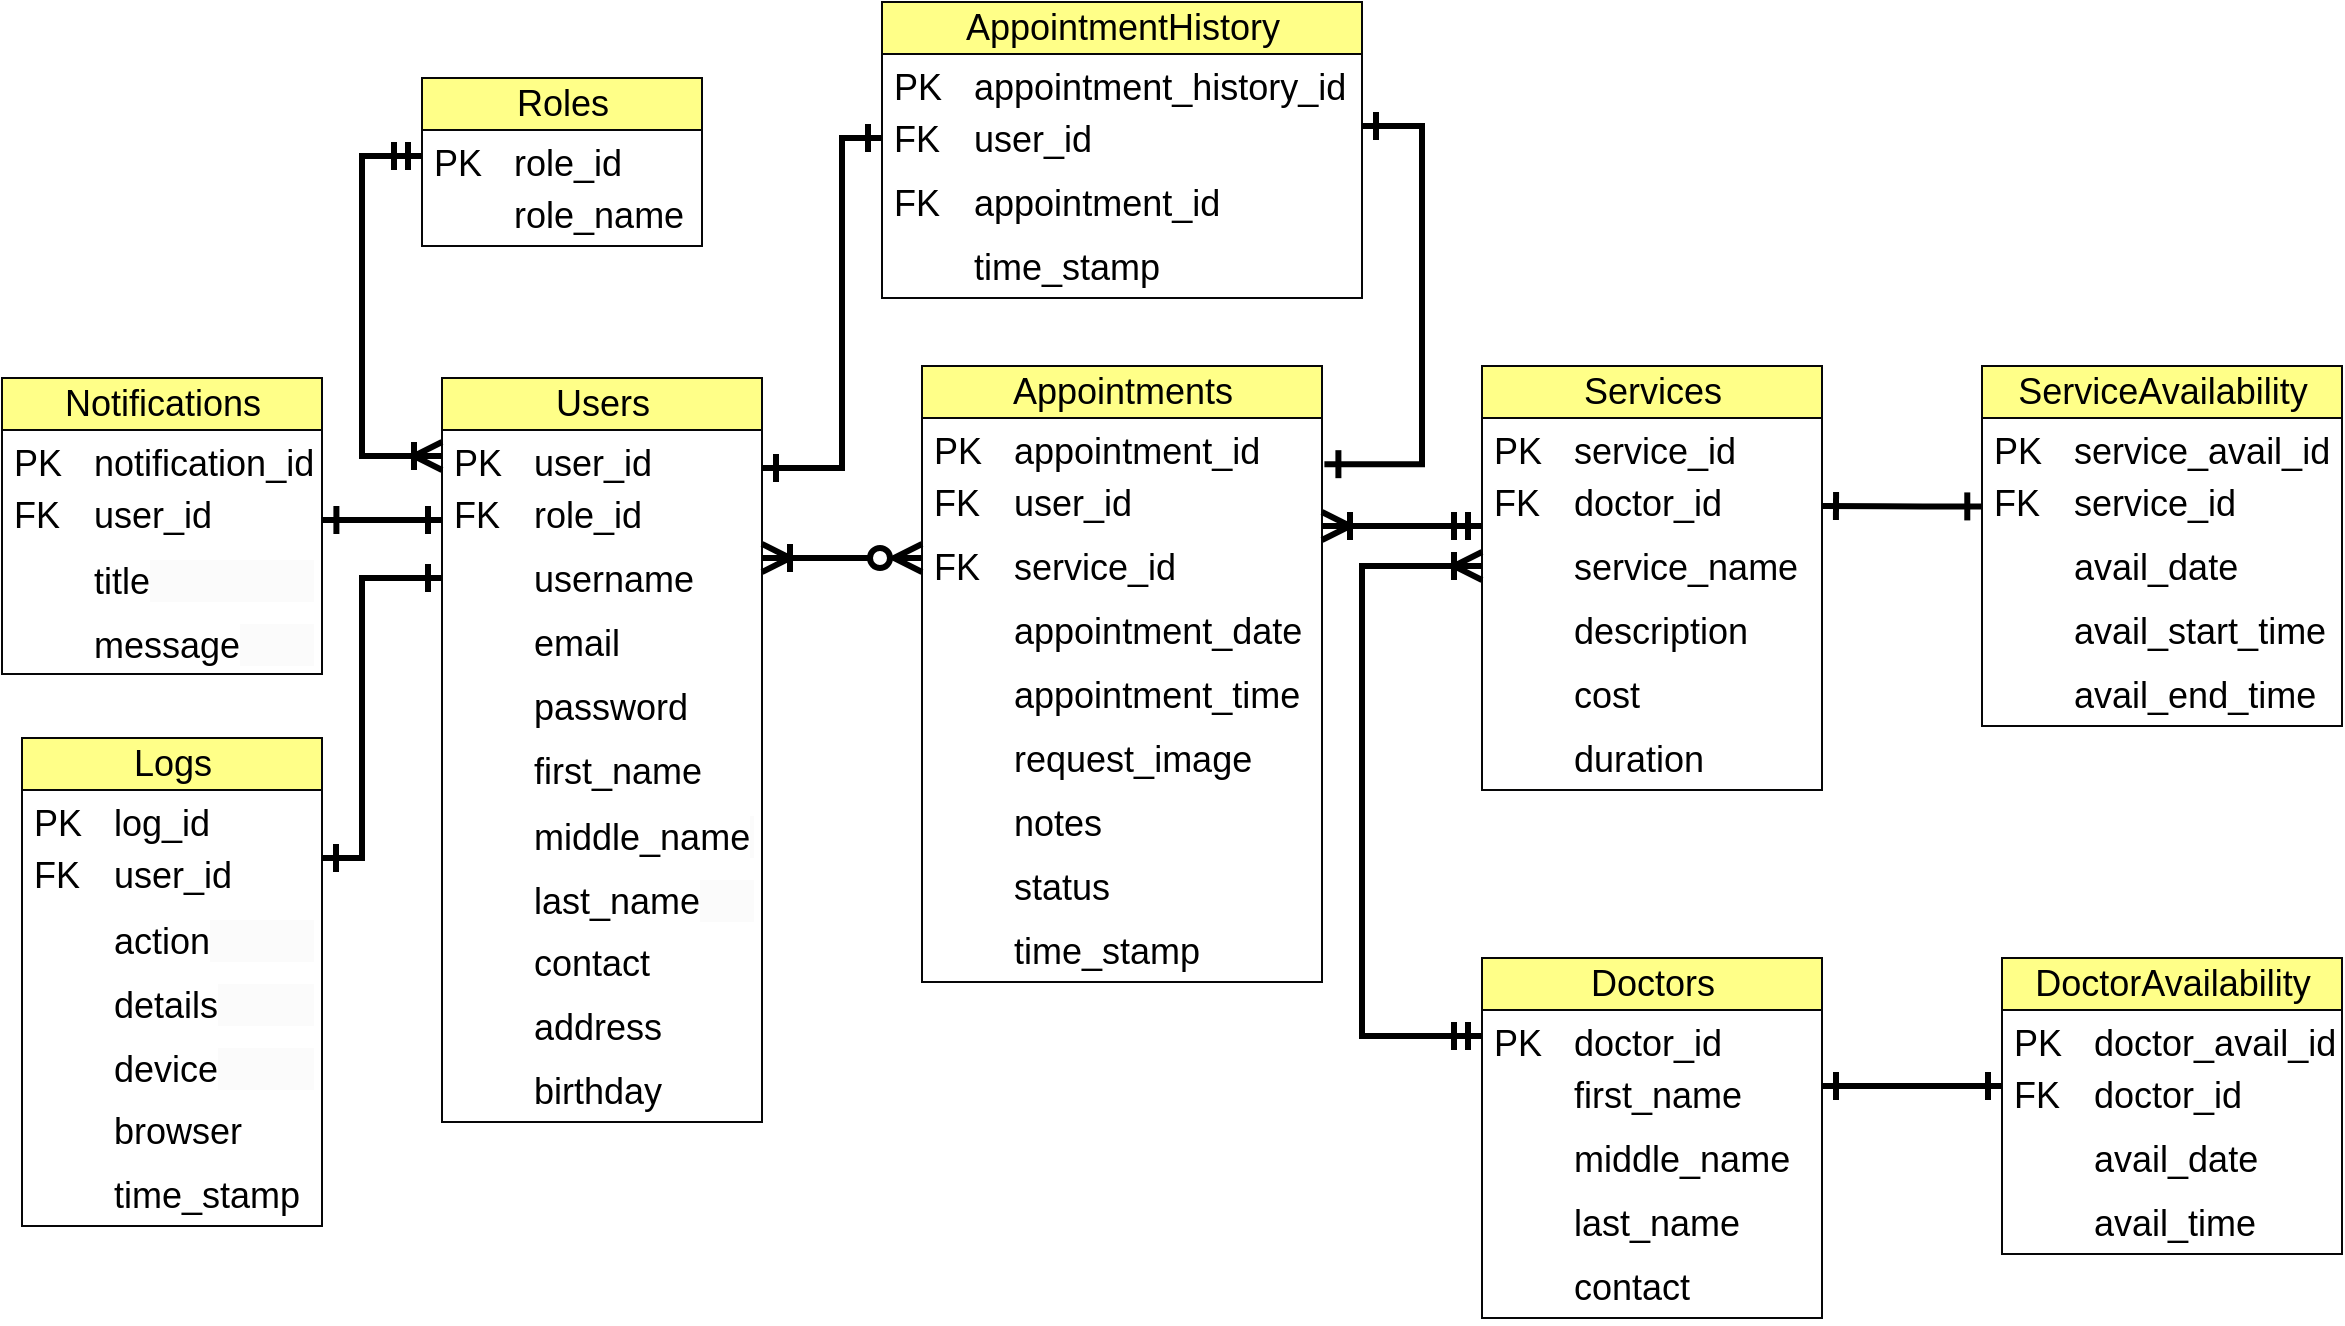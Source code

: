 <mxfile version="24.4.10" type="github">
  <diagram name="Page-1" id="2ca16b54-16f6-2749-3443-fa8db7711227">
    <mxGraphModel dx="1363" dy="866" grid="1" gridSize="10" guides="1" tooltips="1" connect="1" arrows="1" fold="1" page="1" pageScale="1" pageWidth="1100" pageHeight="850" background="none" math="0" shadow="0">
      <root>
        <mxCell id="0" />
        <mxCell id="1" parent="0" />
        <mxCell id="LYKKpz5TpEzSUIl6XZAZ-3" value="Roles" style="swimlane;fontStyle=0;childLayout=stackLayout;horizontal=1;startSize=26;horizontalStack=0;resizeParent=1;resizeParentMax=0;resizeLast=0;collapsible=1;marginBottom=0;html=1;fontSize=18;fillColor=#ffff88;strokeColor=#070708;" vertex="1" parent="1">
          <mxGeometry x="290" y="230" width="140" height="84" as="geometry" />
        </mxCell>
        <mxCell id="LYKKpz5TpEzSUIl6XZAZ-4" value="PK&lt;span style=&quot;white-space: pre; font-size: 18px;&quot;&gt;&#x9;&lt;/span&gt;role_id" style="text;align=left;verticalAlign=top;spacingLeft=4;spacingRight=4;overflow=hidden;rotatable=0;points=[[0,0.5],[1,0.5]];portConstraint=eastwest;whiteSpace=wrap;html=1;fontSize=18;" vertex="1" parent="LYKKpz5TpEzSUIl6XZAZ-3">
          <mxGeometry y="26" width="140" height="26" as="geometry" />
        </mxCell>
        <mxCell id="LYKKpz5TpEzSUIl6XZAZ-5" value="&lt;span style=&quot;white-space: pre; font-size: 18px;&quot;&gt;&#x9;&lt;/span&gt;role_name" style="text;align=left;verticalAlign=top;spacingLeft=4;spacingRight=4;overflow=hidden;rotatable=0;points=[[0,0.5],[1,0.5]];portConstraint=eastwest;whiteSpace=wrap;html=1;fontSize=18;labelBackgroundColor=default;" vertex="1" parent="LYKKpz5TpEzSUIl6XZAZ-3">
          <mxGeometry y="52" width="140" height="32" as="geometry" />
        </mxCell>
        <mxCell id="LYKKpz5TpEzSUIl6XZAZ-12" value="Notifications" style="swimlane;fontStyle=0;childLayout=stackLayout;horizontal=1;startSize=26;horizontalStack=0;resizeParent=1;resizeParentMax=0;resizeLast=0;collapsible=1;marginBottom=0;html=1;fontSize=18;fillColor=#ffff88;strokeColor=#070708;" vertex="1" parent="1">
          <mxGeometry x="80" y="380" width="160" height="148" as="geometry" />
        </mxCell>
        <mxCell id="LYKKpz5TpEzSUIl6XZAZ-13" value="PK&lt;span style=&quot;white-space: pre; font-size: 18px;&quot;&gt;&#x9;&lt;/span&gt;notification_id" style="text;align=left;verticalAlign=top;spacingLeft=4;spacingRight=4;overflow=hidden;rotatable=0;points=[[0,0.5],[1,0.5]];portConstraint=eastwest;whiteSpace=wrap;html=1;fontSize=18;" vertex="1" parent="LYKKpz5TpEzSUIl6XZAZ-12">
          <mxGeometry y="26" width="160" height="26" as="geometry" />
        </mxCell>
        <mxCell id="LYKKpz5TpEzSUIl6XZAZ-14" value="FK&lt;span style=&quot;white-space: pre; font-size: 18px;&quot;&gt;&#x9;&lt;/span&gt;user_id" style="text;align=left;verticalAlign=top;spacingLeft=4;spacingRight=4;overflow=hidden;rotatable=0;points=[[0,0.5],[1,0.5]];portConstraint=eastwest;whiteSpace=wrap;html=1;fontSize=18;labelBackgroundColor=default;" vertex="1" parent="LYKKpz5TpEzSUIl6XZAZ-12">
          <mxGeometry y="52" width="160" height="32" as="geometry" />
        </mxCell>
        <mxCell id="LYKKpz5TpEzSUIl6XZAZ-15" value="&lt;span style=&quot;white-space: pre; font-size: 18px;&quot;&gt;&#x9;&lt;/span&gt;title&lt;span style=&quot;color: rgba(0, 0, 0, 0); font-family: monospace; font-size: 18px; text-wrap: nowrap; background-color: rgb(251, 251, 251);&quot;&gt;%3CmxGraphModel%3E%3Croot%3E%3CmxCell%20id%3D%220%22%2F%3E%3CmxCell%20id%3D%221%22%20parent%3D%220%22%2F%3E%3CmxCell%20id%3D%222%22%20value%3D%22%26lt%3Bspan%20style%3D%26quot%3Bwhite-space%3A%20pre%3B%20font-size%3A%2014px%3B%26quot%3B%26gt%3B%26%239%3B%26lt%3B%2Fspan%26gt%3Buser_id%22%20style%3D%22text%3Balign%3Dleft%3BverticalAlign%3Dtop%3BspacingLeft%3D4%3BspacingRight%3D4%3Boverflow%3Dhidden%3Brotatable%3D0%3Bpoints%3D%5B%5B0%2C0.5%5D%2C%5B1%2C0.5%5D%5D%3BportConstraint%3Deastwest%3BwhiteSpace%3Dwrap%3Bhtml%3D1%3BfontSize%3D14%3BlabelBackgroundColor%3Ddefault%3B%22%20vertex%3D%221%22%20parent%3D%221%22%3E%3CmxGeometry%20x%3D%22130%22%20y%3D%22472%22%20width%3D%22140%22%20height%3D%2232%22%20as%3D%22geometry%22%2F%3E%3C%2FmxCell%3E%3C%2Froot%3E%3C%2FmxGraphModel%3E&lt;/span&gt;" style="text;align=left;verticalAlign=top;spacingLeft=4;spacingRight=4;overflow=hidden;rotatable=0;points=[[0,0.5],[1,0.5]];portConstraint=eastwest;whiteSpace=wrap;html=1;fontSize=18;labelBackgroundColor=default;" vertex="1" parent="LYKKpz5TpEzSUIl6XZAZ-12">
          <mxGeometry y="84" width="160" height="32" as="geometry" />
        </mxCell>
        <mxCell id="LYKKpz5TpEzSUIl6XZAZ-16" value="&lt;span style=&quot;white-space: pre; font-size: 18px;&quot;&gt;&#x9;&lt;/span&gt;message&lt;span style=&quot;color: rgba(0, 0, 0, 0); font-family: monospace; font-size: 18px; text-wrap: nowrap; background-color: rgb(251, 251, 251);&quot;&gt;%3CmxGraphModel%3E%3Croot%3E%3CmxCell%20id%3D%220%22%2F%3E%3CmxCell%20id%3D%221%22%20parent%3D%220%22%2F%3E%3CmxCell%20id%3D%222%22%20value%3D%22%26lt%3Bspan%20style%3D%26quot%3Bwhite-space%3A%20pre%3B%20font-size%3A%2014px%3B%26quot%3B%26gt%3B%26%239%3B%26lt%3B%2Fspan%26gt%3Buser_id%22%20style%3D%22text%3Balign%3Dleft%3BverticalAlign%3Dtop%3BspacingLeft%3D4%3BspacingRight%3D4%3Boverflow%3Dhidden%3Brotatable%3D0%3Bpoints%3D%5B%5B0%2C0.5%5D%2C%5B1%2C0.5%5D%5D%3BportConstraint%3Deastwest%3BwhiteSpace%3Dwrap%3Bhtml%3D1%3BfontSize%3D14%3BlabelBackgroundColor%3Ddefault%3B%22%20vertex%3D%221%22%20parent%3D%221%22%3E%3CmxGeometry%20x%3D%22130%22%20y%3D%22472%22%20width%3D%22140%22%20height%3D%2232%22%20as%3D%22geometry%22%2F%3E%3C%2FmxCell%3E%3C%2Froot%3E%3C%2FmxGraphModel%3E&lt;/span&gt;" style="text;align=left;verticalAlign=top;spacingLeft=4;spacingRight=4;overflow=hidden;rotatable=0;points=[[0,0.5],[1,0.5]];portConstraint=eastwest;whiteSpace=wrap;html=1;fontSize=18;labelBackgroundColor=default;" vertex="1" parent="LYKKpz5TpEzSUIl6XZAZ-12">
          <mxGeometry y="116" width="160" height="32" as="geometry" />
        </mxCell>
        <mxCell id="LYKKpz5TpEzSUIl6XZAZ-17" value="Logs" style="swimlane;fontStyle=0;childLayout=stackLayout;horizontal=1;startSize=26;horizontalStack=0;resizeParent=1;resizeParentMax=0;resizeLast=0;collapsible=1;marginBottom=0;html=1;fontSize=18;fillColor=#ffff88;strokeColor=#070708;" vertex="1" parent="1">
          <mxGeometry x="90" y="560" width="150" height="244" as="geometry" />
        </mxCell>
        <mxCell id="LYKKpz5TpEzSUIl6XZAZ-18" value="PK&lt;span style=&quot;white-space: pre; font-size: 18px;&quot;&gt;&#x9;&lt;/span&gt;log_id" style="text;align=left;verticalAlign=top;spacingLeft=4;spacingRight=4;overflow=hidden;rotatable=0;points=[[0,0.5],[1,0.5]];portConstraint=eastwest;whiteSpace=wrap;html=1;fontSize=18;" vertex="1" parent="LYKKpz5TpEzSUIl6XZAZ-17">
          <mxGeometry y="26" width="150" height="26" as="geometry" />
        </mxCell>
        <mxCell id="LYKKpz5TpEzSUIl6XZAZ-19" value="FK&lt;span style=&quot;white-space: pre; font-size: 18px;&quot;&gt;&#x9;&lt;/span&gt;user_id" style="text;align=left;verticalAlign=top;spacingLeft=4;spacingRight=4;overflow=hidden;rotatable=0;points=[[0,0.5],[1,0.5]];portConstraint=eastwest;whiteSpace=wrap;html=1;fontSize=18;labelBackgroundColor=default;" vertex="1" parent="LYKKpz5TpEzSUIl6XZAZ-17">
          <mxGeometry y="52" width="150" height="32" as="geometry" />
        </mxCell>
        <mxCell id="LYKKpz5TpEzSUIl6XZAZ-20" value="&lt;span style=&quot;white-space: pre; font-size: 18px;&quot;&gt;&#x9;&lt;/span&gt;action&lt;span style=&quot;color: rgba(0, 0, 0, 0); font-family: monospace; font-size: 18px; text-wrap: nowrap; background-color: rgb(251, 251, 251);&quot;&gt;%3CmxGraphModel%3E%3Croot%3E%3CmxCell%20id%3D%220%22%2F%3E%3CmxCell%20id%3D%221%22%20parent%3D%220%22%2F%3E%3CmxCell%20id%3D%222%22%20value%3D%22%26lt%3Bspan%20style%3D%26quot%3Bwhite-space%3A%20pre%3B%20font-size%3A%2014px%3B%26quot%3B%26gt%3B%26%239%3B%26lt%3B%2Fspan%26gt%3Buser_id%22%20style%3D%22text%3Balign%3Dleft%3BverticalAlign%3Dtop%3BspacingLeft%3D4%3BspacingRight%3D4%3Boverflow%3Dhidden%3Brotatable%3D0%3Bpoints%3D%5B%5B0%2C0.5%5D%2C%5B1%2C0.5%5D%5D%3BportConstraint%3Deastwest%3BwhiteSpace%3Dwrap%3Bhtml%3D1%3BfontSize%3D14%3BlabelBackgroundColor%3Ddefault%3B%22%20vertex%3D%221%22%20parent%3D%221%22%3E%3CmxGeometry%20x%3D%22130%22%20y%3D%22472%22%20width%3D%22140%22%20height%3D%2232%22%20as%3D%22geometry%22%2F%3E%3C%2FmxCell%3E%3C%2Froot%3E%3C%2FmxGraphModel%3E&lt;/span&gt;" style="text;align=left;verticalAlign=top;spacingLeft=4;spacingRight=4;overflow=hidden;rotatable=0;points=[[0,0.5],[1,0.5]];portConstraint=eastwest;whiteSpace=wrap;html=1;fontSize=18;labelBackgroundColor=default;" vertex="1" parent="LYKKpz5TpEzSUIl6XZAZ-17">
          <mxGeometry y="84" width="150" height="32" as="geometry" />
        </mxCell>
        <mxCell id="LYKKpz5TpEzSUIl6XZAZ-21" value="&lt;span style=&quot;white-space: pre; font-size: 18px;&quot;&gt;&#x9;&lt;/span&gt;details&lt;span style=&quot;color: rgba(0, 0, 0, 0); font-family: monospace; font-size: 18px; text-wrap: nowrap; background-color: rgb(251, 251, 251);&quot;&gt;%3CmxGraphModel%3E%3Croot%3E%3CmxCell%20id%3D%220%22%2F%3E%3CmxCell%20id%3D%221%22%20parent%3D%220%22%2F%3E%3CmxCell%20id%3D%222%22%20value%3D%22%26lt%3Bspan%20style%3D%26quot%3Bwhite-space%3A%20pre%3B%20font-size%3A%2014px%3B%26quot%3B%26gt%3B%26%239%3B%26lt%3B%2Fspan%26gt%3Buser_id%22%20style%3D%22text%3Balign%3Dleft%3BverticalAlign%3Dtop%3BspacingLeft%3D4%3BspacingRight%3D4%3Boverflow%3Dhidden%3Brotatable%3D0%3Bpoints%3D%5B%5B0%2C0.5%5D%2C%5B1%2C0.5%5D%5D%3BportConstraint%3Deastwest%3BwhiteSpace%3Dwrap%3Bhtml%3D1%3BfontSize%3D14%3BlabelBackgroundColor%3Ddefault%3B%22%20vertex%3D%221%22%20parent%3D%221%22%3E%3CmxGeometry%20x%3D%22130%22%20y%3D%22472%22%20width%3D%22140%22%20height%3D%2232%22%20as%3D%22geometry%22%2F%3E%3C%2FmxCell%3E%3C%2Froot%3E%3C%2FmxGraphModel%3E&lt;/span&gt;" style="text;align=left;verticalAlign=top;spacingLeft=4;spacingRight=4;overflow=hidden;rotatable=0;points=[[0,0.5],[1,0.5]];portConstraint=eastwest;whiteSpace=wrap;html=1;fontSize=18;labelBackgroundColor=default;" vertex="1" parent="LYKKpz5TpEzSUIl6XZAZ-17">
          <mxGeometry y="116" width="150" height="32" as="geometry" />
        </mxCell>
        <mxCell id="LYKKpz5TpEzSUIl6XZAZ-22" value="&lt;span style=&quot;white-space: pre; font-size: 18px;&quot;&gt;&#x9;&lt;/span&gt;device&lt;span style=&quot;color: rgba(0, 0, 0, 0); font-family: monospace; font-size: 18px; text-wrap: nowrap; background-color: rgb(251, 251, 251);&quot;&gt;%3CmxGraphModel%3E%3Croot%3E%3CmxCell%20id%3D%220%22%2F%3E%3CmxCell%20id%3D%221%22%20parent%3D%220%22%2F%3E%3CmxCell%20id%3D%222%22%20value%3D%22%26lt%3Bspan%20style%3D%26quot%3Bwhite-space%3A%20pre%3B%20font-size%3A%2014px%3B%26quot%3B%26gt%3B%26%239%3B%26lt%3B%2Fspan%26gt%3Bdetails%26lt%3Bspan%20style%3D%26quot%3Bcolor%3A%20rgba(0%2C%200%2C%200%2C%200)%3B%20font-family%3A%20monospace%3B%20font-size%3A%200px%3B%20text-wrap%3A%20nowrap%3B%20background-color%3A%20rgb(251%2C%20251%2C%20251)%3B%26quot%3B%26gt%3B%253CmxGraphModel%253E%253Croot%253E%253CmxCell%2520id%253D%25220%2522%252F%253E%253CmxCell%2520id%253D%25221%2522%2520parent%253D%25220%2522%252F%253E%253CmxCell%2520id%253D%25222%2522%2520value%253D%2522%2526lt%253Bspan%2520style%253D%2526quot%253Bwhite-space%253A%2520pre%253B%2520font-size%253A%252014px%253B%2526quot%253B%2526gt%253B%2526%25239%253B%2526lt%253B%252Fspan%2526gt%253Buser_id%2522%2520style%253D%2522text%253Balign%253Dleft%253BverticalAlign%253Dtop%253BspacingLeft%253D4%253BspacingRight%253D4%253Boverflow%253Dhidden%253Brotatable%253D0%253Bpoints%253D%255B%255B0%252C0.5%255D%252C%255B1%252C0.5%255D%255D%253BportConstraint%253Deastwest%253BwhiteSpace%253Dwrap%253Bhtml%253D1%253BfontSize%253D14%253BlabelBackgroundColor%253Ddefault%253B%2522%2520vertex%253D%25221%2522%2520parent%253D%25221%2522%253E%253CmxGeometry%2520x%253D%2522130%2522%2520y%253D%2522472%2522%2520width%253D%2522140%2522%2520height%253D%252232%2522%2520as%253D%2522geometry%2522%252F%253E%253C%252FmxCell%253E%253C%252Froot%253E%253C%252FmxGraphModel%253E%26lt%3B%2Fspan%26gt%3B%22%20style%3D%22text%3Balign%3Dleft%3BverticalAlign%3Dtop%3BspacingLeft%3D4%3BspacingRight%3D4%3Boverflow%3Dhidden%3Brotatable%3D0%3Bpoints%3D%5B%5B0%2C0.5%5D%2C%5B1%2C0.5%5D%5D%3BportConstraint%3Deastwest%3BwhiteSpace%3Dwrap%3Bhtml%3D1%3BfontSize%3D14%3BlabelBackgroundColor%3Ddefault%3B%22%20vertex%3D%221%22%20parent%3D%221%22%3E%3CmxGeometry%20x%3D%2290%22%20y%3D%22676%22%20width%3D%22140%22%20height%3D%2232%22%20as%3D%22geometry%22%2F%3E%3C%2FmxCell%3E%3C%2Froot%3E%3C%2FmxGraphModel%3E&lt;/span&gt;" style="text;align=left;verticalAlign=top;spacingLeft=4;spacingRight=4;overflow=hidden;rotatable=0;points=[[0,0.5],[1,0.5]];portConstraint=eastwest;whiteSpace=wrap;html=1;fontSize=18;labelBackgroundColor=default;" vertex="1" parent="LYKKpz5TpEzSUIl6XZAZ-17">
          <mxGeometry y="148" width="150" height="32" as="geometry" />
        </mxCell>
        <mxCell id="LYKKpz5TpEzSUIl6XZAZ-23" value="&lt;span style=&quot;white-space: pre; font-size: 18px;&quot;&gt;&#x9;&lt;/span&gt;browser" style="text;align=left;verticalAlign=top;spacingLeft=4;spacingRight=4;overflow=hidden;rotatable=0;points=[[0,0.5],[1,0.5]];portConstraint=eastwest;whiteSpace=wrap;html=1;fontSize=18;labelBackgroundColor=default;" vertex="1" parent="LYKKpz5TpEzSUIl6XZAZ-17">
          <mxGeometry y="180" width="150" height="32" as="geometry" />
        </mxCell>
        <mxCell id="LYKKpz5TpEzSUIl6XZAZ-24" value="&lt;span style=&quot;white-space: pre; font-size: 18px;&quot;&gt;&#x9;&lt;/span&gt;time_stamp" style="text;align=left;verticalAlign=top;spacingLeft=4;spacingRight=4;overflow=hidden;rotatable=0;points=[[0,0.5],[1,0.5]];portConstraint=eastwest;whiteSpace=wrap;html=1;fontSize=18;labelBackgroundColor=default;" vertex="1" parent="LYKKpz5TpEzSUIl6XZAZ-17">
          <mxGeometry y="212" width="150" height="32" as="geometry" />
        </mxCell>
        <mxCell id="LYKKpz5TpEzSUIl6XZAZ-25" value="Users" style="swimlane;fontStyle=0;childLayout=stackLayout;horizontal=1;startSize=26;horizontalStack=0;resizeParent=1;resizeParentMax=0;resizeLast=0;collapsible=1;marginBottom=0;html=1;fontSize=18;fillColor=#ffff88;strokeColor=#070708;" vertex="1" parent="1">
          <mxGeometry x="300" y="380" width="160" height="372" as="geometry" />
        </mxCell>
        <mxCell id="LYKKpz5TpEzSUIl6XZAZ-26" value="PK&lt;span style=&quot;white-space: pre; font-size: 18px;&quot;&gt;&#x9;&lt;/span&gt;user_id" style="text;align=left;verticalAlign=top;spacingLeft=4;spacingRight=4;overflow=hidden;rotatable=0;points=[[0,0.5],[1,0.5]];portConstraint=eastwest;whiteSpace=wrap;html=1;fontSize=18;" vertex="1" parent="LYKKpz5TpEzSUIl6XZAZ-25">
          <mxGeometry y="26" width="160" height="26" as="geometry" />
        </mxCell>
        <mxCell id="LYKKpz5TpEzSUIl6XZAZ-27" value="FK&lt;span style=&quot;white-space: pre; font-size: 18px;&quot;&gt;&#x9;&lt;/span&gt;role_id" style="text;align=left;verticalAlign=top;spacingLeft=4;spacingRight=4;overflow=hidden;rotatable=0;points=[[0,0.5],[1,0.5]];portConstraint=eastwest;whiteSpace=wrap;html=1;fontSize=18;labelBackgroundColor=default;" vertex="1" parent="LYKKpz5TpEzSUIl6XZAZ-25">
          <mxGeometry y="52" width="160" height="32" as="geometry" />
        </mxCell>
        <mxCell id="LYKKpz5TpEzSUIl6XZAZ-28" value="&lt;span style=&quot;white-space: pre; font-size: 18px;&quot;&gt;&#x9;&lt;/span&gt;username" style="text;align=left;verticalAlign=top;spacingLeft=4;spacingRight=4;overflow=hidden;rotatable=0;points=[[0,0.5],[1,0.5]];portConstraint=eastwest;whiteSpace=wrap;html=1;fontSize=18;labelBackgroundColor=default;" vertex="1" parent="LYKKpz5TpEzSUIl6XZAZ-25">
          <mxGeometry y="84" width="160" height="32" as="geometry" />
        </mxCell>
        <mxCell id="LYKKpz5TpEzSUIl6XZAZ-29" value="&lt;span style=&quot;white-space: pre; font-size: 18px;&quot;&gt;&#x9;&lt;/span&gt;email" style="text;align=left;verticalAlign=top;spacingLeft=4;spacingRight=4;overflow=hidden;rotatable=0;points=[[0,0.5],[1,0.5]];portConstraint=eastwest;whiteSpace=wrap;html=1;fontSize=18;labelBackgroundColor=default;" vertex="1" parent="LYKKpz5TpEzSUIl6XZAZ-25">
          <mxGeometry y="116" width="160" height="32" as="geometry" />
        </mxCell>
        <mxCell id="LYKKpz5TpEzSUIl6XZAZ-30" value="&lt;span style=&quot;white-space: pre; font-size: 18px;&quot;&gt;&#x9;&lt;/span&gt;password" style="text;align=left;verticalAlign=top;spacingLeft=4;spacingRight=4;overflow=hidden;rotatable=0;points=[[0,0.5],[1,0.5]];portConstraint=eastwest;whiteSpace=wrap;html=1;fontSize=18;labelBackgroundColor=default;" vertex="1" parent="LYKKpz5TpEzSUIl6XZAZ-25">
          <mxGeometry y="148" width="160" height="32" as="geometry" />
        </mxCell>
        <mxCell id="LYKKpz5TpEzSUIl6XZAZ-31" value="&lt;span style=&quot;white-space: pre; font-size: 18px;&quot;&gt;&#x9;&lt;/span&gt;first_name" style="text;align=left;verticalAlign=top;spacingLeft=4;spacingRight=4;overflow=hidden;rotatable=0;points=[[0,0.5],[1,0.5]];portConstraint=eastwest;whiteSpace=wrap;html=1;fontSize=18;labelBackgroundColor=default;" vertex="1" parent="LYKKpz5TpEzSUIl6XZAZ-25">
          <mxGeometry y="180" width="160" height="32" as="geometry" />
        </mxCell>
        <mxCell id="LYKKpz5TpEzSUIl6XZAZ-32" value="&lt;span style=&quot;white-space: pre; font-size: 18px;&quot;&gt;&#x9;&lt;/span&gt;middle_name&lt;span style=&quot;color: rgba(0, 0, 0, 0); font-family: monospace; font-size: 18px; text-wrap: nowrap; background-color: rgb(251, 251, 251);&quot;&gt;%3CmxGraphModel%3E%3Croot%3E%3CmxCell%20id%3D%220%22%2F%3E%3CmxCell%20id%3D%221%22%20parent%3D%220%22%2F%3E%3CmxCell%20id%3D%222%22%20value%3D%22Logs%22%20style%3D%22swimlane%3BfontStyle%3D0%3BchildLayout%3DstackLayout%3Bhorizontal%3D1%3BstartSize%3D26%3BhorizontalStack%3D0%3BresizeParent%3D1%3BresizeParentMax%3D0%3BresizeLast%3D0%3Bcollapsible%3D1%3BmarginBottom%3D0%3Bhtml%3D1%3BfontSize%3D14%3BfillColor%3D%23ffff88%3BstrokeColor%3D%23070708%3B%22%20vertex%3D%221%22%20parent%3D%221%22%3E%3CmxGeometry%20x%3D%2270%22%20y%3D%22590%22%20width%3D%22140%22%20height%3D%22244%22%20as%3D%22geometry%22%2F%3E%3C%2FmxCell%3E%3CmxCell%20id%3D%223%22%20value%3D%22PK%26lt%3Bspan%20style%3D%26quot%3Bwhite-space%3A%20pre%3B%26quot%3B%26gt%3B%26%239%3B%26lt%3B%2Fspan%26gt%3Blog_id%22%20style%3D%22text%3Balign%3Dleft%3BverticalAlign%3Dtop%3BspacingLeft%3D4%3BspacingRight%3D4%3Boverflow%3Dhidden%3Brotatable%3D0%3Bpoints%3D%5B%5B0%2C0.5%5D%2C%5B1%2C0.5%5D%5D%3BportConstraint%3Deastwest%3BwhiteSpace%3Dwrap%3Bhtml%3D1%3BfontSize%3D14%3B%22%20vertex%3D%221%22%20parent%3D%222%22%3E%3CmxGeometry%20y%3D%2226%22%20width%3D%22140%22%20height%3D%2226%22%20as%3D%22geometry%22%2F%3E%3C%2FmxCell%3E%3CmxCell%20id%3D%224%22%20value%3D%22%26lt%3Bspan%20style%3D%26quot%3Bwhite-space%3A%20pre%3B%20font-size%3A%2014px%3B%26quot%3B%26gt%3B%26%239%3B%26lt%3B%2Fspan%26gt%3Buser_id%22%20style%3D%22text%3Balign%3Dleft%3BverticalAlign%3Dtop%3BspacingLeft%3D4%3BspacingRight%3D4%3Boverflow%3Dhidden%3Brotatable%3D0%3Bpoints%3D%5B%5B0%2C0.5%5D%2C%5B1%2C0.5%5D%5D%3BportConstraint%3Deastwest%3BwhiteSpace%3Dwrap%3Bhtml%3D1%3BfontSize%3D14%3BlabelBackgroundColor%3Ddefault%3B%22%20vertex%3D%221%22%20parent%3D%222%22%3E%3CmxGeometry%20y%3D%2252%22%20width%3D%22140%22%20height%3D%2232%22%20as%3D%22geometry%22%2F%3E%3C%2FmxCell%3E%3CmxCell%20id%3D%225%22%20value%3D%22%26lt%3Bspan%20style%3D%26quot%3Bwhite-space%3A%20pre%3B%20font-size%3A%2014px%3B%26quot%3B%26gt%3B%26%239%3B%26lt%3B%2Fspan%26gt%3Baction%26lt%3Bspan%20style%3D%26quot%3Bcolor%3A%20rgba(0%2C%200%2C%200%2C%200)%3B%20font-family%3A%20monospace%3B%20font-size%3A%200px%3B%20text-wrap%3A%20nowrap%3B%20background-color%3A%20rgb(251%2C%20251%2C%20251)%3B%26quot%3B%26gt%3B%253CmxGraphModel%253E%253Croot%253E%253CmxCell%2520id%253D%25220%2522%252F%253E%253CmxCell%2520id%253D%25221%2522%2520parent%253D%25220%2522%252F%253E%253CmxCell%2520id%253D%25222%2522%2520value%253D%2522%2526lt%253Bspan%2520style%253D%2526quot%253Bwhite-space%253A%2520pre%253B%2520font-size%253A%252014px%253B%2526quot%253B%2526gt%253B%2526%25239%253B%2526lt%253B%252Fspan%2526gt%253Buser_id%2522%2520style%253D%2522text%253Balign%253Dleft%253BverticalAlign%253Dtop%253BspacingLeft%253D4%253BspacingRight%253D4%253Boverflow%253Dhidden%253Brotatable%253D0%253Bpoints%253D%255B%255B0%252C0.5%255D%252C%255B1%252C0.5%255D%255D%253BportConstraint%253Deastwest%253BwhiteSpace%253Dwrap%253Bhtml%253D1%253BfontSize%253D14%253BlabelBackgroundColor%253Ddefault%253B%2522%2520vertex%253D%25221%2522%2520parent%253D%25221%2522%253E%253CmxGeometry%2520x%253D%2522130%2522%2520y%253D%2522472%2522%2520width%253D%2522140%2522%2520height%253D%252232%2522%2520as%253D%2522geometry%2522%252F%253E%253C%252FmxCell%253E%253C%252Froot%253E%253C%252FmxGraphModel%253E%26lt%3B%2Fspan%26gt%3B%22%20style%3D%22text%3Balign%3Dleft%3BverticalAlign%3Dtop%3BspacingLeft%3D4%3BspacingRight%3D4%3Boverflow%3Dhidden%3Brotatable%3D0%3Bpoints%3D%5B%5B0%2C0.5%5D%2C%5B1%2C0.5%5D%5D%3BportConstraint%3Deastwest%3BwhiteSpace%3Dwrap%3Bhtml%3D1%3BfontSize%3D14%3BlabelBackgroundColor%3Ddefault%3B%22%20vertex%3D%221%22%20parent%3D%222%22%3E%3CmxGeometry%20y%3D%2284%22%20width%3D%22140%22%20height%3D%2232%22%20as%3D%22geometry%22%2F%3E%3C%2FmxCell%3E%3CmxCell%20id%3D%226%22%20value%3D%22%26lt%3Bspan%20style%3D%26quot%3Bwhite-space%3A%20pre%3B%20font-size%3A%2014px%3B%26quot%3B%26gt%3B%26%239%3B%26lt%3B%2Fspan%26gt%3Bdetails%26lt%3Bspan%20style%3D%26quot%3Bcolor%3A%20rgba(0%2C%200%2C%200%2C%200)%3B%20font-family%3A%20monospace%3B%20font-size%3A%200px%3B%20text-wrap%3A%20nowrap%3B%20background-color%3A%20rgb(251%2C%20251%2C%20251)%3B%26quot%3B%26gt%3B%253CmxGraphModel%253E%253Croot%253E%253CmxCell%2520id%253D%25220%2522%252F%253E%253CmxCell%2520id%253D%25221%2522%2520parent%253D%25220%2522%252F%253E%253CmxCell%2520id%253D%25222%2522%2520value%253D%2522%2526lt%253Bspan%2520style%253D%2526quot%253Bwhite-space%253A%2520pre%253B%2520font-size%253A%252014px%253B%2526quot%253B%2526gt%253B%2526%25239%253B%2526lt%253B%252Fspan%2526gt%253Buser_id%2522%2520style%253D%2522text%253Balign%253Dleft%253BverticalAlign%253Dtop%253BspacingLeft%253D4%253BspacingRight%253D4%253Boverflow%253Dhidden%253Brotatable%253D0%253Bpoints%253D%255B%255B0%252C0.5%255D%252C%255B1%252C0.5%255D%255D%253BportConstraint%253Deastwest%253BwhiteSpace%253Dwrap%253Bhtml%253D1%253BfontSize%253D14%253BlabelBackgroundColor%253Ddefault%253B%2522%2520vertex%253D%25221%2522%2520parent%253D%25221%2522%253E%253CmxGeometry%2520x%253D%2522130%2522%2520y%253D%2522472%2522%2520width%253D%2522140%2522%2520height%253D%252232%2522%2520as%253D%2522geometry%2522%252F%253E%253C%252FmxCell%253E%253C%252Froot%253E%253C%252FmxGraphModel%253E%26lt%3B%2Fspan%26gt%3B%22%20style%3D%22text%3Balign%3Dleft%3BverticalAlign%3Dtop%3BspacingLeft%3D4%3BspacingRight%3D4%3Boverflow%3Dhidden%3Brotatable%3D0%3Bpoints%3D%5B%5B0%2C0.5%5D%2C%5B1%2C0.5%5D%5D%3BportConstraint%3Deastwest%3BwhiteSpace%3Dwrap%3Bhtml%3D1%3BfontSize%3D14%3BlabelBackgroundColor%3Ddefault%3B%22%20vertex%3D%221%22%20parent%3D%222%22%3E%3CmxGeometry%20y%3D%22116%22%20width%3D%22140%22%20height%3D%2232%22%20as%3D%22geometry%22%2F%3E%3C%2FmxCell%3E%3CmxCell%20id%3D%227%22%20value%3D%22%26lt%3Bspan%20style%3D%26quot%3Bwhite-space%3A%20pre%3B%26quot%3B%26gt%3B%26%239%3B%26lt%3B%2Fspan%26gt%3Bdevice%26lt%3Bspan%20style%3D%26quot%3Bcolor%3A%20rgba(0%2C%200%2C%200%2C%200)%3B%20font-family%3A%20monospace%3B%20font-size%3A%200px%3B%20text-wrap%3A%20nowrap%3B%20background-color%3A%20rgb(251%2C%20251%2C%20251)%3B%26quot%3B%26gt%3B%253CmxGraphModel%253E%253Croot%253E%253CmxCell%2520id%253D%25220%2522%252F%253E%253CmxCell%2520id%253D%25221%2522%2520parent%253D%25220%2522%252F%253E%253CmxCell%2520id%253D%25222%2522%2520value%253D%2522%2526lt%253Bspan%2520style%253D%2526quot%253Bwhite-space%253A%2520pre%253B%2520font-size%253A%252014px%253B%2526quot%253B%2526gt%253B%2526%25239%253B%2526lt%253B%252Fspan%2526gt%253Bdetails%2526lt%253Bspan%2520style%253D%2526quot%253Bcolor%253A%2520rgba(0%252C%25200%252C%25200%252C%25200)%253B%2520font-family%253A%2520monospace%253B%2520font-size%253A%25200px%253B%2520text-wrap%253A%2520nowrap%253B%2520background-color%253A%2520rgb(251%252C%2520251%252C%2520251)%253B%2526quot%253B%2526gt%253B%25253CmxGraphModel%25253E%25253Croot%25253E%25253CmxCell%252520id%25253D%2525220%252522%25252F%25253E%25253CmxCell%252520id%25253D%2525221%252522%252520parent%25253D%2525220%252522%25252F%25253E%25253CmxCell%252520id%25253D%2525222%252522%252520value%25253D%252522%252526lt%25253Bspan%252520style%25253D%252526quot%25253Bwhite-space%25253A%252520pre%25253B%252520font-size%25253A%25252014px%25253B%252526quot%25253B%252526gt%25253B%252526%2525239%25253B%252526lt%25253B%25252Fspan%252526gt%25253Buser_id%252522%252520style%25253D%252522text%25253Balign%25253Dleft%25253BverticalAlign%25253Dtop%25253BspacingLeft%25253D4%25253BspacingRight%25253D4%25253Boverflow%25253Dhidden%25253Brotatable%25253D0%25253Bpoints%25253D%25255B%25255B0%25252C0.5%25255D%25252C%25255B1%25252C0.5%25255D%25255D%25253BportConstraint%25253Deastwest%25253BwhiteSpace%25253Dwrap%25253Bhtml%25253D1%25253BfontSize%25253D14%25253BlabelBackgroundColor%25253Ddefault%25253B%252522%252520vertex%25253D%2525221%252522%252520parent%25253D%2525221%252522%25253E%25253CmxGeometry%252520x%25253D%252522130%252522%252520y%25253D%252522472%252522%252520width%25253D%252522140%252522%252520height%25253D%25252232%252522%252520as%25253D%252522geometry%252522%25252F%25253E%25253C%25252FmxCell%25253E%25253C%25252Froot%25253E%25253C%25252FmxGraphModel%25253E%2526lt%253B%252Fspan%2526gt%253B%2522%2520style%253D%2522text%253Balign%253Dleft%253BverticalAlign%253Dtop%253BspacingLeft%253D4%253BspacingRight%253D4%253Boverflow%253Dhidden%253Brotatable%253D0%253Bpoints%253D%255B%255B0%252C0.5%255D%252C%255B1%252C0.5%255D%255D%253BportConstraint%253Deastwest%253BwhiteSpace%253Dwrap%253Bhtml%253D1%253BfontSize%253D14%253BlabelBackgroundColor%253Ddefault%253B%2522%2520vertex%253D%25221%2522%2520parent%253D%25221%2522%253E%253CmxGeometry%2520x%253D%252290%2522%2520y%253D%2522676%2522%2520width%253D%2522140%2522%2520height%253D%252232%2522%2520as%253D%2522geometry%2522%252F%253E%253C%252FmxCell%253E%253C%252Froot%253E%253C%252FmxGraphModel%253E%26lt%3B%2Fspan%26gt%3B%22%20style%3D%22text%3Balign%3Dleft%3BverticalAlign%3Dtop%3BspacingLeft%3D4%3BspacingRight%3D4%3Boverflow%3Dhidden%3Brotatable%3D0%3Bpoints%3D%5B%5B0%2C0.5%5D%2C%5B1%2C0.5%5D%5D%3BportConstraint%3Deastwest%3BwhiteSpace%3Dwrap%3Bhtml%3D1%3BfontSize%3D14%3BlabelBackgroundColor%3Ddefault%3B%22%20vertex%3D%221%22%20parent%3D%222%22%3E%3CmxGeometry%20y%3D%22148%22%20width%3D%22140%22%20height%3D%2232%22%20as%3D%22geometry%22%2F%3E%3C%2FmxCell%3E%3CmxCell%20id%3D%228%22%20value%3D%22%26lt%3Bspan%20style%3D%26quot%3Bwhite-space%3A%20pre%3B%26quot%3B%26gt%3B%26%239%3B%26lt%3B%2Fspan%26gt%3Bbrowser%22%20style%3D%22text%3Balign%3Dleft%3BverticalAlign%3Dtop%3BspacingLeft%3D4%3BspacingRight%3D4%3Boverflow%3Dhidden%3Brotatable%3D0%3Bpoints%3D%5B%5B0%2C0.5%5D%2C%5B1%2C0.5%5D%5D%3BportConstraint%3Deastwest%3BwhiteSpace%3Dwrap%3Bhtml%3D1%3BfontSize%3D14%3BlabelBackgroundColor%3Ddefault%3B%22%20vertex%3D%221%22%20parent%3D%222%22%3E%3CmxGeometry%20y%3D%22180%22%20width%3D%22140%22%20height%3D%2232%22%20as%3D%22geometry%22%2F%3E%3C%2FmxCell%3E%3CmxCell%20id%3D%229%22%20value%3D%22%26lt%3Bspan%20style%3D%26quot%3Bwhite-space%3A%20pre%3B%26quot%3B%26gt%3B%26%239%3B%26lt%3B%2Fspan%26gt%3Btime_stamp%22%20style%3D%22text%3Balign%3Dleft%3BverticalAlign%3Dtop%3BspacingLeft%3D4%3BspacingRight%3D4%3Boverflow%3Dhidden%3Brotatable%3D0%3Bpoints%3D%5B%5B0%2C0.5%5D%2C%5B1%2C0.5%5D%5D%3BportConstraint%3Deastwest%3BwhiteSpace%3Dwrap%3Bhtml%3D1%3BfontSize%3D14%3BlabelBackgroundColor%3Ddefault%3B%22%20vertex%3D%221%22%20parent%3D%222%22%3E%3CmxGeometry%20y%3D%22212%22%20width%3D%22140%22%20height%3D%2232%22%20as%3D%22geometry%22%2F%3E%3C%2FmxCell%3E%3C%2Froot%3E%3C%2FmxGraphModel%3E&lt;/span&gt;" style="text;align=left;verticalAlign=top;spacingLeft=4;spacingRight=4;overflow=hidden;rotatable=0;points=[[0,0.5],[1,0.5]];portConstraint=eastwest;whiteSpace=wrap;html=1;fontSize=18;labelBackgroundColor=default;" vertex="1" parent="LYKKpz5TpEzSUIl6XZAZ-25">
          <mxGeometry y="212" width="160" height="32" as="geometry" />
        </mxCell>
        <mxCell id="LYKKpz5TpEzSUIl6XZAZ-33" value="&lt;span style=&quot;white-space: pre; font-size: 18px;&quot;&gt;&#x9;&lt;/span&gt;last_name&lt;span style=&quot;color: rgba(0, 0, 0, 0); font-family: monospace; font-size: 18px; text-wrap: nowrap; background-color: rgb(251, 251, 251);&quot;&gt;%3CmxGraphModel%3E%3Croot%3E%3CmxCell%20id%3D%220%22%2F%3E%3CmxCell%20id%3D%221%22%20parent%3D%220%22%2F%3E%3CmxCell%20id%3D%222%22%20value%3D%22Logs%22%20style%3D%22swimlane%3BfontStyle%3D0%3BchildLayout%3DstackLayout%3Bhorizontal%3D1%3BstartSize%3D26%3BhorizontalStack%3D0%3BresizeParent%3D1%3BresizeParentMax%3D0%3BresizeLast%3D0%3Bcollapsible%3D1%3BmarginBottom%3D0%3Bhtml%3D1%3BfontSize%3D14%3BfillColor%3D%23ffff88%3BstrokeColor%3D%23070708%3B%22%20vertex%3D%221%22%20parent%3D%221%22%3E%3CmxGeometry%20x%3D%2270%22%20y%3D%22590%22%20width%3D%22140%22%20height%3D%22244%22%20as%3D%22geometry%22%2F%3E%3C%2FmxCell%3E%3CmxCell%20id%3D%223%22%20value%3D%22PK%26lt%3Bspan%20style%3D%26quot%3Bwhite-space%3A%20pre%3B%26quot%3B%26gt%3B%26%239%3B%26lt%3B%2Fspan%26gt%3Blog_id%22%20style%3D%22text%3Balign%3Dleft%3BverticalAlign%3Dtop%3BspacingLeft%3D4%3BspacingRight%3D4%3Boverflow%3Dhidden%3Brotatable%3D0%3Bpoints%3D%5B%5B0%2C0.5%5D%2C%5B1%2C0.5%5D%5D%3BportConstraint%3Deastwest%3BwhiteSpace%3Dwrap%3Bhtml%3D1%3BfontSize%3D14%3B%22%20vertex%3D%221%22%20parent%3D%222%22%3E%3CmxGeometry%20y%3D%2226%22%20width%3D%22140%22%20height%3D%2226%22%20as%3D%22geometry%22%2F%3E%3C%2FmxCell%3E%3CmxCell%20id%3D%224%22%20value%3D%22%26lt%3Bspan%20style%3D%26quot%3Bwhite-space%3A%20pre%3B%20font-size%3A%2014px%3B%26quot%3B%26gt%3B%26%239%3B%26lt%3B%2Fspan%26gt%3Buser_id%22%20style%3D%22text%3Balign%3Dleft%3BverticalAlign%3Dtop%3BspacingLeft%3D4%3BspacingRight%3D4%3Boverflow%3Dhidden%3Brotatable%3D0%3Bpoints%3D%5B%5B0%2C0.5%5D%2C%5B1%2C0.5%5D%5D%3BportConstraint%3Deastwest%3BwhiteSpace%3Dwrap%3Bhtml%3D1%3BfontSize%3D14%3BlabelBackgroundColor%3Ddefault%3B%22%20vertex%3D%221%22%20parent%3D%222%22%3E%3CmxGeometry%20y%3D%2252%22%20width%3D%22140%22%20height%3D%2232%22%20as%3D%22geometry%22%2F%3E%3C%2FmxCell%3E%3CmxCell%20id%3D%225%22%20value%3D%22%26lt%3Bspan%20style%3D%26quot%3Bwhite-space%3A%20pre%3B%20font-size%3A%2014px%3B%26quot%3B%26gt%3B%26%239%3B%26lt%3B%2Fspan%26gt%3Baction%26lt%3Bspan%20style%3D%26quot%3Bcolor%3A%20rgba(0%2C%200%2C%200%2C%200)%3B%20font-family%3A%20monospace%3B%20font-size%3A%200px%3B%20text-wrap%3A%20nowrap%3B%20background-color%3A%20rgb(251%2C%20251%2C%20251)%3B%26quot%3B%26gt%3B%253CmxGraphModel%253E%253Croot%253E%253CmxCell%2520id%253D%25220%2522%252F%253E%253CmxCell%2520id%253D%25221%2522%2520parent%253D%25220%2522%252F%253E%253CmxCell%2520id%253D%25222%2522%2520value%253D%2522%2526lt%253Bspan%2520style%253D%2526quot%253Bwhite-space%253A%2520pre%253B%2520font-size%253A%252014px%253B%2526quot%253B%2526gt%253B%2526%25239%253B%2526lt%253B%252Fspan%2526gt%253Buser_id%2522%2520style%253D%2522text%253Balign%253Dleft%253BverticalAlign%253Dtop%253BspacingLeft%253D4%253BspacingRight%253D4%253Boverflow%253Dhidden%253Brotatable%253D0%253Bpoints%253D%255B%255B0%252C0.5%255D%252C%255B1%252C0.5%255D%255D%253BportConstraint%253Deastwest%253BwhiteSpace%253Dwrap%253Bhtml%253D1%253BfontSize%253D14%253BlabelBackgroundColor%253Ddefault%253B%2522%2520vertex%253D%25221%2522%2520parent%253D%25221%2522%253E%253CmxGeometry%2520x%253D%2522130%2522%2520y%253D%2522472%2522%2520width%253D%2522140%2522%2520height%253D%252232%2522%2520as%253D%2522geometry%2522%252F%253E%253C%252FmxCell%253E%253C%252Froot%253E%253C%252FmxGraphModel%253E%26lt%3B%2Fspan%26gt%3B%22%20style%3D%22text%3Balign%3Dleft%3BverticalAlign%3Dtop%3BspacingLeft%3D4%3BspacingRight%3D4%3Boverflow%3Dhidden%3Brotatable%3D0%3Bpoints%3D%5B%5B0%2C0.5%5D%2C%5B1%2C0.5%5D%5D%3BportConstraint%3Deastwest%3BwhiteSpace%3Dwrap%3Bhtml%3D1%3BfontSize%3D14%3BlabelBackgroundColor%3Ddefault%3B%22%20vertex%3D%221%22%20parent%3D%222%22%3E%3CmxGeometry%20y%3D%2284%22%20width%3D%22140%22%20height%3D%2232%22%20as%3D%22geometry%22%2F%3E%3C%2FmxCell%3E%3CmxCell%20id%3D%226%22%20value%3D%22%26lt%3Bspan%20style%3D%26quot%3Bwhite-space%3A%20pre%3B%20font-size%3A%2014px%3B%26quot%3B%26gt%3B%26%239%3B%26lt%3B%2Fspan%26gt%3Bdetails%26lt%3Bspan%20style%3D%26quot%3Bcolor%3A%20rgba(0%2C%200%2C%200%2C%200)%3B%20font-family%3A%20monospace%3B%20font-size%3A%200px%3B%20text-wrap%3A%20nowrap%3B%20background-color%3A%20rgb(251%2C%20251%2C%20251)%3B%26quot%3B%26gt%3B%253CmxGraphModel%253E%253Croot%253E%253CmxCell%2520id%253D%25220%2522%252F%253E%253CmxCell%2520id%253D%25221%2522%2520parent%253D%25220%2522%252F%253E%253CmxCell%2520id%253D%25222%2522%2520value%253D%2522%2526lt%253Bspan%2520style%253D%2526quot%253Bwhite-space%253A%2520pre%253B%2520font-size%253A%252014px%253B%2526quot%253B%2526gt%253B%2526%25239%253B%2526lt%253B%252Fspan%2526gt%253Buser_id%2522%2520style%253D%2522text%253Balign%253Dleft%253BverticalAlign%253Dtop%253BspacingLeft%253D4%253BspacingRight%253D4%253Boverflow%253Dhidden%253Brotatable%253D0%253Bpoints%253D%255B%255B0%252C0.5%255D%252C%255B1%252C0.5%255D%255D%253BportConstraint%253Deastwest%253BwhiteSpace%253Dwrap%253Bhtml%253D1%253BfontSize%253D14%253BlabelBackgroundColor%253Ddefault%253B%2522%2520vertex%253D%25221%2522%2520parent%253D%25221%2522%253E%253CmxGeometry%2520x%253D%2522130%2522%2520y%253D%2522472%2522%2520width%253D%2522140%2522%2520height%253D%252232%2522%2520as%253D%2522geometry%2522%252F%253E%253C%252FmxCell%253E%253C%252Froot%253E%253C%252FmxGraphModel%253E%26lt%3B%2Fspan%26gt%3B%22%20style%3D%22text%3Balign%3Dleft%3BverticalAlign%3Dtop%3BspacingLeft%3D4%3BspacingRight%3D4%3Boverflow%3Dhidden%3Brotatable%3D0%3Bpoints%3D%5B%5B0%2C0.5%5D%2C%5B1%2C0.5%5D%5D%3BportConstraint%3Deastwest%3BwhiteSpace%3Dwrap%3Bhtml%3D1%3BfontSize%3D14%3BlabelBackgroundColor%3Ddefault%3B%22%20vertex%3D%221%22%20parent%3D%222%22%3E%3CmxGeometry%20y%3D%22116%22%20width%3D%22140%22%20height%3D%2232%22%20as%3D%22geometry%22%2F%3E%3C%2FmxCell%3E%3CmxCell%20id%3D%227%22%20value%3D%22%26lt%3Bspan%20style%3D%26quot%3Bwhite-space%3A%20pre%3B%26quot%3B%26gt%3B%26%239%3B%26lt%3B%2Fspan%26gt%3Bdevice%26lt%3Bspan%20style%3D%26quot%3Bcolor%3A%20rgba(0%2C%200%2C%200%2C%200)%3B%20font-family%3A%20monospace%3B%20font-size%3A%200px%3B%20text-wrap%3A%20nowrap%3B%20background-color%3A%20rgb(251%2C%20251%2C%20251)%3B%26quot%3B%26gt%3B%253CmxGraphModel%253E%253Croot%253E%253CmxCell%2520id%253D%25220%2522%252F%253E%253CmxCell%2520id%253D%25221%2522%2520parent%253D%25220%2522%252F%253E%253CmxCell%2520id%253D%25222%2522%2520value%253D%2522%2526lt%253Bspan%2520style%253D%2526quot%253Bwhite-space%253A%2520pre%253B%2520font-size%253A%252014px%253B%2526quot%253B%2526gt%253B%2526%25239%253B%2526lt%253B%252Fspan%2526gt%253Bdetails%2526lt%253Bspan%2520style%253D%2526quot%253Bcolor%253A%2520rgba(0%252C%25200%252C%25200%252C%25200)%253B%2520font-family%253A%2520monospace%253B%2520font-size%253A%25200px%253B%2520text-wrap%253A%2520nowrap%253B%2520background-color%253A%2520rgb(251%252C%2520251%252C%2520251)%253B%2526quot%253B%2526gt%253B%25253CmxGraphModel%25253E%25253Croot%25253E%25253CmxCell%252520id%25253D%2525220%252522%25252F%25253E%25253CmxCell%252520id%25253D%2525221%252522%252520parent%25253D%2525220%252522%25252F%25253E%25253CmxCell%252520id%25253D%2525222%252522%252520value%25253D%252522%252526lt%25253Bspan%252520style%25253D%252526quot%25253Bwhite-space%25253A%252520pre%25253B%252520font-size%25253A%25252014px%25253B%252526quot%25253B%252526gt%25253B%252526%2525239%25253B%252526lt%25253B%25252Fspan%252526gt%25253Buser_id%252522%252520style%25253D%252522text%25253Balign%25253Dleft%25253BverticalAlign%25253Dtop%25253BspacingLeft%25253D4%25253BspacingRight%25253D4%25253Boverflow%25253Dhidden%25253Brotatable%25253D0%25253Bpoints%25253D%25255B%25255B0%25252C0.5%25255D%25252C%25255B1%25252C0.5%25255D%25255D%25253BportConstraint%25253Deastwest%25253BwhiteSpace%25253Dwrap%25253Bhtml%25253D1%25253BfontSize%25253D14%25253BlabelBackgroundColor%25253Ddefault%25253B%252522%252520vertex%25253D%2525221%252522%252520parent%25253D%2525221%252522%25253E%25253CmxGeometry%252520x%25253D%252522130%252522%252520y%25253D%252522472%252522%252520width%25253D%252522140%252522%252520height%25253D%25252232%252522%252520as%25253D%252522geometry%252522%25252F%25253E%25253C%25252FmxCell%25253E%25253C%25252Froot%25253E%25253C%25252FmxGraphModel%25253E%2526lt%253B%252Fspan%2526gt%253B%2522%2520style%253D%2522text%253Balign%253Dleft%253BverticalAlign%253Dtop%253BspacingLeft%253D4%253BspacingRight%253D4%253Boverflow%253Dhidden%253Brotatable%253D0%253Bpoints%253D%255B%255B0%252C0.5%255D%252C%255B1%252C0.5%255D%255D%253BportConstraint%253Deastwest%253BwhiteSpace%253Dwrap%253Bhtml%253D1%253BfontSize%253D14%253BlabelBackgroundColor%253Ddefault%253B%2522%2520vertex%253D%25221%2522%2520parent%253D%25221%2522%253E%253CmxGeometry%2520x%253D%252290%2522%2520y%253D%2522676%2522%2520width%253D%2522140%2522%2520height%253D%252232%2522%2520as%253D%2522geometry%2522%252F%253E%253C%252FmxCell%253E%253C%252Froot%253E%253C%252FmxGraphModel%253E%26lt%3B%2Fspan%26gt%3B%22%20style%3D%22text%3Balign%3Dleft%3BverticalAlign%3Dtop%3BspacingLeft%3D4%3BspacingRight%3D4%3Boverflow%3Dhidden%3Brotatable%3D0%3Bpoints%3D%5B%5B0%2C0.5%5D%2C%5B1%2C0.5%5D%5D%3BportConstraint%3Deastwest%3BwhiteSpace%3Dwrap%3Bhtml%3D1%3BfontSize%3D14%3BlabelBackgroundColor%3Ddefault%3B%22%20vertex%3D%221%22%20parent%3D%222%22%3E%3CmxGeometry%20y%3D%22148%22%20width%3D%22140%22%20height%3D%2232%22%20as%3D%22geometry%22%2F%3E%3C%2FmxCell%3E%3CmxCell%20id%3D%228%22%20value%3D%22%26lt%3Bspan%20style%3D%26quot%3Bwhite-space%3A%20pre%3B%26quot%3B%26gt%3B%26%239%3B%26lt%3B%2Fspan%26gt%3Bbrowser%22%20style%3D%22text%3Balign%3Dleft%3BverticalAlign%3Dtop%3BspacingLeft%3D4%3BspacingRight%3D4%3Boverflow%3Dhidden%3Brotatable%3D0%3Bpoints%3D%5B%5B0%2C0.5%5D%2C%5B1%2C0.5%5D%5D%3BportConstraint%3Deastwest%3BwhiteSpace%3Dwrap%3Bhtml%3D1%3BfontSize%3D14%3BlabelBackgroundColor%3Ddefault%3B%22%20vertex%3D%221%22%20parent%3D%222%22%3E%3CmxGeometry%20y%3D%22180%22%20width%3D%22140%22%20height%3D%2232%22%20as%3D%22geometry%22%2F%3E%3C%2FmxCell%3E%3CmxCell%20id%3D%229%22%20value%3D%22%26lt%3Bspan%20style%3D%26quot%3Bwhite-space%3A%20pre%3B%26quot%3B%26gt%3B%26%239%3B%26lt%3B%2Fspan%26gt%3Btime_stamp%22%20style%3D%22text%3Balign%3Dleft%3BverticalAlign%3Dtop%3BspacingLeft%3D4%3BspacingRight%3D4%3Boverflow%3Dhidden%3Brotatable%3D0%3Bpoints%3D%5B%5B0%2C0.5%5D%2C%5B1%2C0.5%5D%5D%3BportConstraint%3Deastwest%3BwhiteSpace%3Dwrap%3Bhtml%3D1%3BfontSize%3D14%3BlabelBackgroundColor%3Ddefault%3B%22%20vertex%3D%221%22%20parent%3D%222%22%3E%3CmxGeometry%20y%3D%22212%22%20width%3D%22140%22%20height%3D%2232%22%20as%3D%22geometry%22%2F%3E%3C%2FmxCell%3E%3C%2Froot%3E%3C%2FmxGraphModel%3E&lt;/span&gt;" style="text;align=left;verticalAlign=top;spacingLeft=4;spacingRight=4;overflow=hidden;rotatable=0;points=[[0,0.5],[1,0.5]];portConstraint=eastwest;whiteSpace=wrap;html=1;fontSize=18;labelBackgroundColor=default;" vertex="1" parent="LYKKpz5TpEzSUIl6XZAZ-25">
          <mxGeometry y="244" width="160" height="32" as="geometry" />
        </mxCell>
        <mxCell id="LYKKpz5TpEzSUIl6XZAZ-34" value="&lt;span style=&quot;white-space: pre; font-size: 18px;&quot;&gt;&#x9;&lt;/span&gt;contact" style="text;align=left;verticalAlign=top;spacingLeft=4;spacingRight=4;overflow=hidden;rotatable=0;points=[[0,0.5],[1,0.5]];portConstraint=eastwest;whiteSpace=wrap;html=1;fontSize=18;labelBackgroundColor=default;" vertex="1" parent="LYKKpz5TpEzSUIl6XZAZ-25">
          <mxGeometry y="276" width="160" height="32" as="geometry" />
        </mxCell>
        <mxCell id="LYKKpz5TpEzSUIl6XZAZ-35" value="&lt;span style=&quot;white-space: pre; font-size: 18px;&quot;&gt;&#x9;&lt;/span&gt;address" style="text;align=left;verticalAlign=top;spacingLeft=4;spacingRight=4;overflow=hidden;rotatable=0;points=[[0,0.5],[1,0.5]];portConstraint=eastwest;whiteSpace=wrap;html=1;fontSize=18;labelBackgroundColor=default;" vertex="1" parent="LYKKpz5TpEzSUIl6XZAZ-25">
          <mxGeometry y="308" width="160" height="32" as="geometry" />
        </mxCell>
        <mxCell id="LYKKpz5TpEzSUIl6XZAZ-36" value="&lt;span style=&quot;white-space: pre; font-size: 18px;&quot;&gt;&#x9;&lt;/span&gt;birthday" style="text;align=left;verticalAlign=top;spacingLeft=4;spacingRight=4;overflow=hidden;rotatable=0;points=[[0,0.5],[1,0.5]];portConstraint=eastwest;whiteSpace=wrap;html=1;fontSize=18;labelBackgroundColor=default;" vertex="1" parent="LYKKpz5TpEzSUIl6XZAZ-25">
          <mxGeometry y="340" width="160" height="32" as="geometry" />
        </mxCell>
        <mxCell id="LYKKpz5TpEzSUIl6XZAZ-37" value="Appointments" style="swimlane;fontStyle=0;childLayout=stackLayout;horizontal=1;startSize=26;horizontalStack=0;resizeParent=1;resizeParentMax=0;resizeLast=0;collapsible=1;marginBottom=0;html=1;fontSize=18;fillColor=#ffff88;strokeColor=#070708;" vertex="1" parent="1">
          <mxGeometry x="540" y="374" width="200" height="308" as="geometry" />
        </mxCell>
        <mxCell id="LYKKpz5TpEzSUIl6XZAZ-38" value="PK&lt;span style=&quot;white-space: pre; font-size: 18px;&quot;&gt;&#x9;&lt;/span&gt;appointment_id" style="text;align=left;verticalAlign=top;spacingLeft=4;spacingRight=4;overflow=hidden;rotatable=0;points=[[0,0.5],[1,0.5]];portConstraint=eastwest;whiteSpace=wrap;html=1;fontSize=18;" vertex="1" parent="LYKKpz5TpEzSUIl6XZAZ-37">
          <mxGeometry y="26" width="200" height="26" as="geometry" />
        </mxCell>
        <mxCell id="LYKKpz5TpEzSUIl6XZAZ-39" value="FK&lt;span style=&quot;white-space: pre; font-size: 18px;&quot;&gt;&#x9;&lt;/span&gt;user_id" style="text;align=left;verticalAlign=top;spacingLeft=4;spacingRight=4;overflow=hidden;rotatable=0;points=[[0,0.5],[1,0.5]];portConstraint=eastwest;whiteSpace=wrap;html=1;fontSize=18;labelBackgroundColor=default;" vertex="1" parent="LYKKpz5TpEzSUIl6XZAZ-37">
          <mxGeometry y="52" width="200" height="32" as="geometry" />
        </mxCell>
        <mxCell id="LYKKpz5TpEzSUIl6XZAZ-40" value="FK&lt;span style=&quot;white-space: pre; font-size: 18px;&quot;&gt;&#x9;&lt;/span&gt;service_id" style="text;align=left;verticalAlign=top;spacingLeft=4;spacingRight=4;overflow=hidden;rotatable=0;points=[[0,0.5],[1,0.5]];portConstraint=eastwest;whiteSpace=wrap;html=1;fontSize=18;labelBackgroundColor=default;" vertex="1" parent="LYKKpz5TpEzSUIl6XZAZ-37">
          <mxGeometry y="84" width="200" height="32" as="geometry" />
        </mxCell>
        <mxCell id="LYKKpz5TpEzSUIl6XZAZ-41" value="&lt;span style=&quot;white-space: pre; font-size: 18px;&quot;&gt;&#x9;&lt;/span&gt;appointment_date" style="text;align=left;verticalAlign=top;spacingLeft=4;spacingRight=4;overflow=hidden;rotatable=0;points=[[0,0.5],[1,0.5]];portConstraint=eastwest;whiteSpace=wrap;html=1;fontSize=18;labelBackgroundColor=default;" vertex="1" parent="LYKKpz5TpEzSUIl6XZAZ-37">
          <mxGeometry y="116" width="200" height="32" as="geometry" />
        </mxCell>
        <mxCell id="LYKKpz5TpEzSUIl6XZAZ-42" value="&lt;span style=&quot;white-space: pre; font-size: 18px;&quot;&gt;&#x9;&lt;/span&gt;appointment_time" style="text;align=left;verticalAlign=top;spacingLeft=4;spacingRight=4;overflow=hidden;rotatable=0;points=[[0,0.5],[1,0.5]];portConstraint=eastwest;whiteSpace=wrap;html=1;fontSize=18;labelBackgroundColor=default;" vertex="1" parent="LYKKpz5TpEzSUIl6XZAZ-37">
          <mxGeometry y="148" width="200" height="32" as="geometry" />
        </mxCell>
        <mxCell id="LYKKpz5TpEzSUIl6XZAZ-43" value="&lt;span style=&quot;white-space: pre; font-size: 18px;&quot;&gt;&#x9;&lt;/span&gt;request_image" style="text;align=left;verticalAlign=top;spacingLeft=4;spacingRight=4;overflow=hidden;rotatable=0;points=[[0,0.5],[1,0.5]];portConstraint=eastwest;whiteSpace=wrap;html=1;fontSize=18;labelBackgroundColor=default;" vertex="1" parent="LYKKpz5TpEzSUIl6XZAZ-37">
          <mxGeometry y="180" width="200" height="32" as="geometry" />
        </mxCell>
        <mxCell id="LYKKpz5TpEzSUIl6XZAZ-44" value="&lt;span style=&quot;white-space: pre; font-size: 18px;&quot;&gt;&#x9;&lt;/span&gt;notes" style="text;align=left;verticalAlign=top;spacingLeft=4;spacingRight=4;overflow=hidden;rotatable=0;points=[[0,0.5],[1,0.5]];portConstraint=eastwest;whiteSpace=wrap;html=1;fontSize=18;labelBackgroundColor=default;" vertex="1" parent="LYKKpz5TpEzSUIl6XZAZ-37">
          <mxGeometry y="212" width="200" height="32" as="geometry" />
        </mxCell>
        <mxCell id="LYKKpz5TpEzSUIl6XZAZ-45" value="&lt;span style=&quot;white-space: pre; font-size: 18px;&quot;&gt;&#x9;&lt;/span&gt;status" style="text;align=left;verticalAlign=top;spacingLeft=4;spacingRight=4;overflow=hidden;rotatable=0;points=[[0,0.5],[1,0.5]];portConstraint=eastwest;whiteSpace=wrap;html=1;fontSize=18;labelBackgroundColor=default;" vertex="1" parent="LYKKpz5TpEzSUIl6XZAZ-37">
          <mxGeometry y="244" width="200" height="32" as="geometry" />
        </mxCell>
        <mxCell id="LYKKpz5TpEzSUIl6XZAZ-46" value="&lt;span style=&quot;white-space: pre; font-size: 18px;&quot;&gt;&#x9;&lt;/span&gt;time_stamp" style="text;align=left;verticalAlign=top;spacingLeft=4;spacingRight=4;overflow=hidden;rotatable=0;points=[[0,0.5],[1,0.5]];portConstraint=eastwest;whiteSpace=wrap;html=1;fontSize=18;labelBackgroundColor=default;" vertex="1" parent="LYKKpz5TpEzSUIl6XZAZ-37">
          <mxGeometry y="276" width="200" height="32" as="geometry" />
        </mxCell>
        <mxCell id="LYKKpz5TpEzSUIl6XZAZ-49" value="Services" style="swimlane;fontStyle=0;childLayout=stackLayout;horizontal=1;startSize=26;horizontalStack=0;resizeParent=1;resizeParentMax=0;resizeLast=0;collapsible=1;marginBottom=0;html=1;fontSize=18;fillColor=#ffff88;strokeColor=#070708;" vertex="1" parent="1">
          <mxGeometry x="820" y="374" width="170" height="212" as="geometry" />
        </mxCell>
        <mxCell id="LYKKpz5TpEzSUIl6XZAZ-50" value="PK&lt;span style=&quot;white-space: pre; font-size: 18px;&quot;&gt;&#x9;&lt;/span&gt;service_id" style="text;align=left;verticalAlign=top;spacingLeft=4;spacingRight=4;overflow=hidden;rotatable=0;points=[[0,0.5],[1,0.5]];portConstraint=eastwest;whiteSpace=wrap;html=1;fontSize=18;" vertex="1" parent="LYKKpz5TpEzSUIl6XZAZ-49">
          <mxGeometry y="26" width="170" height="26" as="geometry" />
        </mxCell>
        <mxCell id="LYKKpz5TpEzSUIl6XZAZ-51" value="FK&lt;span style=&quot;white-space: pre; font-size: 18px;&quot;&gt;&#x9;&lt;/span&gt;doctor_id" style="text;align=left;verticalAlign=top;spacingLeft=4;spacingRight=4;overflow=hidden;rotatable=0;points=[[0,0.5],[1,0.5]];portConstraint=eastwest;whiteSpace=wrap;html=1;fontSize=18;labelBackgroundColor=default;" vertex="1" parent="LYKKpz5TpEzSUIl6XZAZ-49">
          <mxGeometry y="52" width="170" height="32" as="geometry" />
        </mxCell>
        <mxCell id="LYKKpz5TpEzSUIl6XZAZ-52" value="&lt;span style=&quot;white-space: pre; font-size: 18px;&quot;&gt;&#x9;&lt;/span&gt;service_name" style="text;align=left;verticalAlign=top;spacingLeft=4;spacingRight=4;overflow=hidden;rotatable=0;points=[[0,0.5],[1,0.5]];portConstraint=eastwest;whiteSpace=wrap;html=1;fontSize=18;labelBackgroundColor=default;" vertex="1" parent="LYKKpz5TpEzSUIl6XZAZ-49">
          <mxGeometry y="84" width="170" height="32" as="geometry" />
        </mxCell>
        <mxCell id="LYKKpz5TpEzSUIl6XZAZ-53" value="&lt;span style=&quot;white-space: pre; font-size: 18px;&quot;&gt;&#x9;&lt;/span&gt;description" style="text;align=left;verticalAlign=top;spacingLeft=4;spacingRight=4;overflow=hidden;rotatable=0;points=[[0,0.5],[1,0.5]];portConstraint=eastwest;whiteSpace=wrap;html=1;fontSize=18;labelBackgroundColor=default;" vertex="1" parent="LYKKpz5TpEzSUIl6XZAZ-49">
          <mxGeometry y="116" width="170" height="32" as="geometry" />
        </mxCell>
        <mxCell id="LYKKpz5TpEzSUIl6XZAZ-54" value="&lt;span style=&quot;white-space: pre; font-size: 18px;&quot;&gt;&#x9;&lt;/span&gt;cost" style="text;align=left;verticalAlign=top;spacingLeft=4;spacingRight=4;overflow=hidden;rotatable=0;points=[[0,0.5],[1,0.5]];portConstraint=eastwest;whiteSpace=wrap;html=1;fontSize=18;labelBackgroundColor=default;" vertex="1" parent="LYKKpz5TpEzSUIl6XZAZ-49">
          <mxGeometry y="148" width="170" height="32" as="geometry" />
        </mxCell>
        <mxCell id="LYKKpz5TpEzSUIl6XZAZ-55" value="&lt;span style=&quot;white-space: pre; font-size: 18px;&quot;&gt;&#x9;&lt;/span&gt;duration" style="text;align=left;verticalAlign=top;spacingLeft=4;spacingRight=4;overflow=hidden;rotatable=0;points=[[0,0.5],[1,0.5]];portConstraint=eastwest;whiteSpace=wrap;html=1;fontSize=18;labelBackgroundColor=default;" vertex="1" parent="LYKKpz5TpEzSUIl6XZAZ-49">
          <mxGeometry y="180" width="170" height="32" as="geometry" />
        </mxCell>
        <mxCell id="LYKKpz5TpEzSUIl6XZAZ-59" value="ServiceAvailability" style="swimlane;fontStyle=0;childLayout=stackLayout;horizontal=1;startSize=26;horizontalStack=0;resizeParent=1;resizeParentMax=0;resizeLast=0;collapsible=1;marginBottom=0;html=1;fontSize=18;fillColor=#ffff88;strokeColor=#070708;" vertex="1" parent="1">
          <mxGeometry x="1070" y="374" width="180" height="180" as="geometry" />
        </mxCell>
        <mxCell id="LYKKpz5TpEzSUIl6XZAZ-60" value="PK&lt;span style=&quot;white-space: pre; font-size: 18px;&quot;&gt;&#x9;&lt;/span&gt;service_avail_id" style="text;align=left;verticalAlign=top;spacingLeft=4;spacingRight=4;overflow=hidden;rotatable=0;points=[[0,0.5],[1,0.5]];portConstraint=eastwest;whiteSpace=wrap;html=1;fontSize=18;" vertex="1" parent="LYKKpz5TpEzSUIl6XZAZ-59">
          <mxGeometry y="26" width="180" height="26" as="geometry" />
        </mxCell>
        <mxCell id="LYKKpz5TpEzSUIl6XZAZ-61" value="FK&lt;span style=&quot;white-space: pre; font-size: 18px;&quot;&gt;&#x9;&lt;/span&gt;service_id" style="text;align=left;verticalAlign=top;spacingLeft=4;spacingRight=4;overflow=hidden;rotatable=0;points=[[0,0.5],[1,0.5]];portConstraint=eastwest;whiteSpace=wrap;html=1;fontSize=18;labelBackgroundColor=default;" vertex="1" parent="LYKKpz5TpEzSUIl6XZAZ-59">
          <mxGeometry y="52" width="180" height="32" as="geometry" />
        </mxCell>
        <mxCell id="LYKKpz5TpEzSUIl6XZAZ-62" value="&lt;span style=&quot;white-space: pre; font-size: 18px;&quot;&gt;&#x9;&lt;/span&gt;avail_date" style="text;align=left;verticalAlign=top;spacingLeft=4;spacingRight=4;overflow=hidden;rotatable=0;points=[[0,0.5],[1,0.5]];portConstraint=eastwest;whiteSpace=wrap;html=1;fontSize=18;labelBackgroundColor=default;" vertex="1" parent="LYKKpz5TpEzSUIl6XZAZ-59">
          <mxGeometry y="84" width="180" height="32" as="geometry" />
        </mxCell>
        <mxCell id="LYKKpz5TpEzSUIl6XZAZ-63" value="&lt;span style=&quot;white-space: pre; font-size: 18px;&quot;&gt;&#x9;&lt;/span&gt;avail_start_time" style="text;align=left;verticalAlign=top;spacingLeft=4;spacingRight=4;overflow=hidden;rotatable=0;points=[[0,0.5],[1,0.5]];portConstraint=eastwest;whiteSpace=wrap;html=1;fontSize=18;labelBackgroundColor=default;" vertex="1" parent="LYKKpz5TpEzSUIl6XZAZ-59">
          <mxGeometry y="116" width="180" height="32" as="geometry" />
        </mxCell>
        <mxCell id="LYKKpz5TpEzSUIl6XZAZ-64" value="&lt;span style=&quot;white-space: pre; font-size: 18px;&quot;&gt;&#x9;&lt;/span&gt;avail_end_time" style="text;align=left;verticalAlign=top;spacingLeft=4;spacingRight=4;overflow=hidden;rotatable=0;points=[[0,0.5],[1,0.5]];portConstraint=eastwest;whiteSpace=wrap;html=1;fontSize=18;labelBackgroundColor=default;" vertex="1" parent="LYKKpz5TpEzSUIl6XZAZ-59">
          <mxGeometry y="148" width="180" height="32" as="geometry" />
        </mxCell>
        <mxCell id="LYKKpz5TpEzSUIl6XZAZ-66" value="AppointmentHistory" style="swimlane;fontStyle=0;childLayout=stackLayout;horizontal=1;startSize=26;horizontalStack=0;resizeParent=1;resizeParentMax=0;resizeLast=0;collapsible=1;marginBottom=0;html=1;fontSize=18;fillColor=#ffff88;strokeColor=#070708;" vertex="1" parent="1">
          <mxGeometry x="520" y="192" width="240" height="148" as="geometry" />
        </mxCell>
        <mxCell id="LYKKpz5TpEzSUIl6XZAZ-67" value="PK&lt;span style=&quot;white-space: pre; font-size: 18px;&quot;&gt;&#x9;&lt;/span&gt;appointment_history_id" style="text;align=left;verticalAlign=top;spacingLeft=4;spacingRight=4;overflow=hidden;rotatable=0;points=[[0,0.5],[1,0.5]];portConstraint=eastwest;whiteSpace=wrap;html=1;fontSize=18;" vertex="1" parent="LYKKpz5TpEzSUIl6XZAZ-66">
          <mxGeometry y="26" width="240" height="26" as="geometry" />
        </mxCell>
        <mxCell id="LYKKpz5TpEzSUIl6XZAZ-68" value="FK&lt;span style=&quot;white-space: pre; font-size: 18px;&quot;&gt;&#x9;&lt;/span&gt;user_id" style="text;align=left;verticalAlign=top;spacingLeft=4;spacingRight=4;overflow=hidden;rotatable=0;points=[[0,0.5],[1,0.5]];portConstraint=eastwest;whiteSpace=wrap;html=1;fontSize=18;labelBackgroundColor=default;" vertex="1" parent="LYKKpz5TpEzSUIl6XZAZ-66">
          <mxGeometry y="52" width="240" height="32" as="geometry" />
        </mxCell>
        <mxCell id="LYKKpz5TpEzSUIl6XZAZ-69" value="FK&lt;span style=&quot;white-space: pre; font-size: 18px;&quot;&gt;&#x9;&lt;/span&gt;appointment_id" style="text;align=left;verticalAlign=top;spacingLeft=4;spacingRight=4;overflow=hidden;rotatable=0;points=[[0,0.5],[1,0.5]];portConstraint=eastwest;whiteSpace=wrap;html=1;fontSize=18;labelBackgroundColor=default;" vertex="1" parent="LYKKpz5TpEzSUIl6XZAZ-66">
          <mxGeometry y="84" width="240" height="32" as="geometry" />
        </mxCell>
        <mxCell id="LYKKpz5TpEzSUIl6XZAZ-70" value="&lt;span style=&quot;white-space: pre; font-size: 18px;&quot;&gt;&#x9;&lt;/span&gt;time_stamp" style="text;align=left;verticalAlign=top;spacingLeft=4;spacingRight=4;overflow=hidden;rotatable=0;points=[[0,0.5],[1,0.5]];portConstraint=eastwest;whiteSpace=wrap;html=1;fontSize=18;labelBackgroundColor=default;" vertex="1" parent="LYKKpz5TpEzSUIl6XZAZ-66">
          <mxGeometry y="116" width="240" height="32" as="geometry" />
        </mxCell>
        <mxCell id="LYKKpz5TpEzSUIl6XZAZ-73" value="Doctors" style="swimlane;fontStyle=0;childLayout=stackLayout;horizontal=1;startSize=26;horizontalStack=0;resizeParent=1;resizeParentMax=0;resizeLast=0;collapsible=1;marginBottom=0;html=1;fontSize=18;fillColor=#ffff88;strokeColor=#070708;" vertex="1" parent="1">
          <mxGeometry x="820" y="670" width="170" height="180" as="geometry" />
        </mxCell>
        <mxCell id="LYKKpz5TpEzSUIl6XZAZ-74" value="PK&lt;span style=&quot;white-space: pre; font-size: 18px;&quot;&gt;&#x9;&lt;/span&gt;doctor_id" style="text;align=left;verticalAlign=top;spacingLeft=4;spacingRight=4;overflow=hidden;rotatable=0;points=[[0,0.5],[1,0.5]];portConstraint=eastwest;whiteSpace=wrap;html=1;fontSize=18;" vertex="1" parent="LYKKpz5TpEzSUIl6XZAZ-73">
          <mxGeometry y="26" width="170" height="26" as="geometry" />
        </mxCell>
        <mxCell id="LYKKpz5TpEzSUIl6XZAZ-75" value="&lt;span style=&quot;white-space: pre; font-size: 18px;&quot;&gt;&#x9;&lt;/span&gt;first_name" style="text;align=left;verticalAlign=top;spacingLeft=4;spacingRight=4;overflow=hidden;rotatable=0;points=[[0,0.5],[1,0.5]];portConstraint=eastwest;whiteSpace=wrap;html=1;fontSize=18;labelBackgroundColor=default;" vertex="1" parent="LYKKpz5TpEzSUIl6XZAZ-73">
          <mxGeometry y="52" width="170" height="32" as="geometry" />
        </mxCell>
        <mxCell id="LYKKpz5TpEzSUIl6XZAZ-76" value="&lt;span style=&quot;white-space: pre; font-size: 18px;&quot;&gt;&#x9;&lt;/span&gt;middle_name" style="text;align=left;verticalAlign=top;spacingLeft=4;spacingRight=4;overflow=hidden;rotatable=0;points=[[0,0.5],[1,0.5]];portConstraint=eastwest;whiteSpace=wrap;html=1;fontSize=18;labelBackgroundColor=default;" vertex="1" parent="LYKKpz5TpEzSUIl6XZAZ-73">
          <mxGeometry y="84" width="170" height="32" as="geometry" />
        </mxCell>
        <mxCell id="LYKKpz5TpEzSUIl6XZAZ-77" value="&lt;span style=&quot;white-space: pre; font-size: 18px;&quot;&gt;&#x9;&lt;/span&gt;last_name" style="text;align=left;verticalAlign=top;spacingLeft=4;spacingRight=4;overflow=hidden;rotatable=0;points=[[0,0.5],[1,0.5]];portConstraint=eastwest;whiteSpace=wrap;html=1;fontSize=18;labelBackgroundColor=default;" vertex="1" parent="LYKKpz5TpEzSUIl6XZAZ-73">
          <mxGeometry y="116" width="170" height="32" as="geometry" />
        </mxCell>
        <mxCell id="LYKKpz5TpEzSUIl6XZAZ-78" value="&lt;span style=&quot;white-space: pre; font-size: 18px;&quot;&gt;&#x9;&lt;/span&gt;contact" style="text;align=left;verticalAlign=top;spacingLeft=4;spacingRight=4;overflow=hidden;rotatable=0;points=[[0,0.5],[1,0.5]];portConstraint=eastwest;whiteSpace=wrap;html=1;fontSize=18;labelBackgroundColor=default;" vertex="1" parent="LYKKpz5TpEzSUIl6XZAZ-73">
          <mxGeometry y="148" width="170" height="32" as="geometry" />
        </mxCell>
        <mxCell id="LYKKpz5TpEzSUIl6XZAZ-80" value="DoctorAvailability" style="swimlane;fontStyle=0;childLayout=stackLayout;horizontal=1;startSize=26;horizontalStack=0;resizeParent=1;resizeParentMax=0;resizeLast=0;collapsible=1;marginBottom=0;html=1;fontSize=18;fillColor=#ffff88;strokeColor=#070708;" vertex="1" parent="1">
          <mxGeometry x="1080" y="670" width="170" height="148" as="geometry" />
        </mxCell>
        <mxCell id="LYKKpz5TpEzSUIl6XZAZ-81" value="PK&lt;span style=&quot;white-space: pre; font-size: 18px;&quot;&gt;&#x9;&lt;/span&gt;doctor_avail_id" style="text;align=left;verticalAlign=top;spacingLeft=4;spacingRight=4;overflow=hidden;rotatable=0;points=[[0,0.5],[1,0.5]];portConstraint=eastwest;whiteSpace=wrap;html=1;fontSize=18;" vertex="1" parent="LYKKpz5TpEzSUIl6XZAZ-80">
          <mxGeometry y="26" width="170" height="26" as="geometry" />
        </mxCell>
        <mxCell id="LYKKpz5TpEzSUIl6XZAZ-82" value="FK&lt;span style=&quot;white-space: pre; font-size: 18px;&quot;&gt;&#x9;&lt;/span&gt;doctor_id" style="text;align=left;verticalAlign=top;spacingLeft=4;spacingRight=4;overflow=hidden;rotatable=0;points=[[0,0.5],[1,0.5]];portConstraint=eastwest;whiteSpace=wrap;html=1;fontSize=18;labelBackgroundColor=default;" vertex="1" parent="LYKKpz5TpEzSUIl6XZAZ-80">
          <mxGeometry y="52" width="170" height="32" as="geometry" />
        </mxCell>
        <mxCell id="LYKKpz5TpEzSUIl6XZAZ-83" value="&lt;span style=&quot;white-space: pre; font-size: 18px;&quot;&gt;&#x9;&lt;/span&gt;avail_date" style="text;align=left;verticalAlign=top;spacingLeft=4;spacingRight=4;overflow=hidden;rotatable=0;points=[[0,0.5],[1,0.5]];portConstraint=eastwest;whiteSpace=wrap;html=1;fontSize=18;labelBackgroundColor=default;" vertex="1" parent="LYKKpz5TpEzSUIl6XZAZ-80">
          <mxGeometry y="84" width="170" height="32" as="geometry" />
        </mxCell>
        <mxCell id="LYKKpz5TpEzSUIl6XZAZ-84" value="&lt;span style=&quot;white-space: pre; font-size: 18px;&quot;&gt;&#x9;&lt;/span&gt;avail_time" style="text;align=left;verticalAlign=top;spacingLeft=4;spacingRight=4;overflow=hidden;rotatable=0;points=[[0,0.5],[1,0.5]];portConstraint=eastwest;whiteSpace=wrap;html=1;fontSize=18;labelBackgroundColor=default;" vertex="1" parent="LYKKpz5TpEzSUIl6XZAZ-80">
          <mxGeometry y="116" width="170" height="32" as="geometry" />
        </mxCell>
        <mxCell id="LYKKpz5TpEzSUIl6XZAZ-86" style="edgeStyle=orthogonalEdgeStyle;html=1;labelBackgroundColor=none;startArrow=ERone;endArrow=ERone;fontFamily=Verdana;fontSize=18;align=left;startFill=0;endFill=0;exitX=-0.002;exitY=0.569;exitDx=0;exitDy=0;exitPerimeter=0;strokeWidth=3;endSize=10;startSize=10;" edge="1" parent="1" source="LYKKpz5TpEzSUIl6XZAZ-61">
          <mxGeometry relative="1" as="geometry">
            <mxPoint x="1080" y="444" as="sourcePoint" />
            <mxPoint x="990" y="444" as="targetPoint" />
            <Array as="points" />
          </mxGeometry>
        </mxCell>
        <mxCell id="LYKKpz5TpEzSUIl6XZAZ-88" style="edgeStyle=orthogonalEdgeStyle;html=1;labelBackgroundColor=none;startArrow=ERone;endArrow=ERone;fontFamily=Verdana;fontSize=18;align=left;startFill=0;endFill=0;exitX=-0.002;exitY=0.569;exitDx=0;exitDy=0;exitPerimeter=0;strokeWidth=3;jumpSize=6;startSize=10;endSize=10;" edge="1" parent="1">
          <mxGeometry relative="1" as="geometry">
            <mxPoint x="1080" y="734" as="sourcePoint" />
            <mxPoint x="990" y="734" as="targetPoint" />
            <Array as="points" />
          </mxGeometry>
        </mxCell>
        <mxCell id="LYKKpz5TpEzSUIl6XZAZ-89" style="edgeStyle=orthogonalEdgeStyle;html=1;labelBackgroundColor=none;startArrow=ERmandOne;endArrow=ERoneToMany;fontFamily=Verdana;fontSize=18;align=left;startFill=0;endFill=0;exitX=-0.002;exitY=0.569;exitDx=0;exitDy=0;exitPerimeter=0;strokeWidth=3;endSize=10;startSize=10;" edge="1" parent="1">
          <mxGeometry relative="1" as="geometry">
            <mxPoint x="820" y="454" as="sourcePoint" />
            <mxPoint x="740" y="454" as="targetPoint" />
            <Array as="points" />
          </mxGeometry>
        </mxCell>
        <mxCell id="LYKKpz5TpEzSUIl6XZAZ-90" style="edgeStyle=orthogonalEdgeStyle;html=1;labelBackgroundColor=none;startArrow=ERoneToMany;endArrow=ERmandOne;fontFamily=Verdana;fontSize=18;align=left;startFill=0;endFill=0;exitX=0;exitY=0.5;exitDx=0;exitDy=0;strokeWidth=3;entryX=0;entryY=0.5;entryDx=0;entryDy=0;targetPerimeterSpacing=0;jumpSize=6;rounded=0;curved=0;endSize=10;startSize=10;" edge="1" parent="1" source="LYKKpz5TpEzSUIl6XZAZ-52" target="LYKKpz5TpEzSUIl6XZAZ-74">
          <mxGeometry relative="1" as="geometry">
            <mxPoint x="930" y="624" as="sourcePoint" />
            <mxPoint x="840" y="624" as="targetPoint" />
            <Array as="points">
              <mxPoint x="760" y="474" />
              <mxPoint x="760" y="709" />
            </Array>
          </mxGeometry>
        </mxCell>
        <mxCell id="LYKKpz5TpEzSUIl6XZAZ-91" style="edgeStyle=orthogonalEdgeStyle;html=1;labelBackgroundColor=none;startArrow=ERone;endArrow=ERone;fontFamily=Verdana;fontSize=18;align=left;startFill=0;endFill=0;strokeWidth=3;entryX=1.006;entryY=-0.091;entryDx=0;entryDy=0;entryPerimeter=0;rounded=0;curved=0;endSize=10;startSize=10;" edge="1" parent="1" target="LYKKpz5TpEzSUIl6XZAZ-39">
          <mxGeometry relative="1" as="geometry">
            <mxPoint x="760" y="254" as="sourcePoint" />
            <mxPoint x="500" y="324" as="targetPoint" />
            <Array as="points">
              <mxPoint x="790" y="254" />
              <mxPoint x="790" y="423" />
            </Array>
          </mxGeometry>
        </mxCell>
        <mxCell id="LYKKpz5TpEzSUIl6XZAZ-92" style="edgeStyle=orthogonalEdgeStyle;html=1;labelBackgroundColor=none;startArrow=ERoneToMany;endArrow=ERmandOne;fontFamily=Verdana;fontSize=18;align=left;startFill=0;endFill=0;exitX=0;exitY=0.5;exitDx=0;exitDy=0;strokeWidth=3;entryX=0;entryY=0.5;entryDx=0;entryDy=0;rounded=0;curved=0;endSize=10;startSize=10;" edge="1" parent="1" source="LYKKpz5TpEzSUIl6XZAZ-26" target="LYKKpz5TpEzSUIl6XZAZ-4">
          <mxGeometry relative="1" as="geometry">
            <mxPoint x="190" y="50" as="sourcePoint" />
            <mxPoint x="190" y="285" as="targetPoint" />
            <Array as="points">
              <mxPoint x="260" y="419" />
              <mxPoint x="260" y="269" />
            </Array>
          </mxGeometry>
        </mxCell>
        <mxCell id="LYKKpz5TpEzSUIl6XZAZ-94" style="edgeStyle=orthogonalEdgeStyle;html=1;labelBackgroundColor=none;startArrow=ERone;endArrow=ERone;fontFamily=Verdana;fontSize=18;align=left;startFill=0;endFill=0;strokeWidth=3;endSize=10;startSize=10;entryX=1.001;entryY=0.564;entryDx=0;entryDy=0;entryPerimeter=0;" edge="1" parent="1" target="LYKKpz5TpEzSUIl6XZAZ-14">
          <mxGeometry relative="1" as="geometry">
            <mxPoint x="300" y="451" as="sourcePoint" />
            <mxPoint x="230" y="450" as="targetPoint" />
            <Array as="points">
              <mxPoint x="300" y="451" />
              <mxPoint x="240" y="451" />
            </Array>
          </mxGeometry>
        </mxCell>
        <mxCell id="LYKKpz5TpEzSUIl6XZAZ-95" style="edgeStyle=orthogonalEdgeStyle;html=1;labelBackgroundColor=none;startArrow=ERone;endArrow=ERone;fontFamily=Verdana;fontSize=18;align=left;startFill=0;endFill=0;exitX=0;exitY=0.5;exitDx=0;exitDy=0;strokeWidth=3;rounded=0;curved=0;endSize=10;startSize=10;" edge="1" parent="1" source="LYKKpz5TpEzSUIl6XZAZ-28">
          <mxGeometry relative="1" as="geometry">
            <mxPoint x="320" y="620" as="sourcePoint" />
            <mxPoint x="240" y="620" as="targetPoint" />
            <Array as="points">
              <mxPoint x="260" y="480" />
              <mxPoint x="260" y="620" />
            </Array>
          </mxGeometry>
        </mxCell>
        <mxCell id="LYKKpz5TpEzSUIl6XZAZ-102" style="edgeStyle=orthogonalEdgeStyle;html=1;labelBackgroundColor=none;startArrow=ERzeroToMany;endArrow=ERoneToMany;fontFamily=Verdana;fontSize=18;align=left;startFill=0;endFill=0;strokeWidth=3;sourcePerimeterSpacing=0;endSize=10;startSize=10;" edge="1" parent="1">
          <mxGeometry relative="1" as="geometry">
            <mxPoint x="540" y="470" as="sourcePoint" />
            <mxPoint x="460" y="470" as="targetPoint" />
            <Array as="points">
              <mxPoint x="540" y="470" />
              <mxPoint x="459" y="470" />
            </Array>
          </mxGeometry>
        </mxCell>
        <mxCell id="LYKKpz5TpEzSUIl6XZAZ-104" style="edgeStyle=orthogonalEdgeStyle;html=1;labelBackgroundColor=none;startArrow=ERone;endArrow=ERone;fontFamily=Verdana;fontSize=18;align=left;startFill=0;endFill=0;strokeWidth=3;entryX=1.006;entryY=-0.091;entryDx=0;entryDy=0;entryPerimeter=0;rounded=0;curved=0;endSize=10;startSize=10;exitX=0;exitY=0.5;exitDx=0;exitDy=0;" edge="1" parent="1" source="LYKKpz5TpEzSUIl6XZAZ-68">
          <mxGeometry relative="1" as="geometry">
            <mxPoint x="479" y="256" as="sourcePoint" />
            <mxPoint x="460" y="425" as="targetPoint" />
            <Array as="points">
              <mxPoint x="500" y="260" />
              <mxPoint x="500" y="425" />
            </Array>
          </mxGeometry>
        </mxCell>
      </root>
    </mxGraphModel>
  </diagram>
</mxfile>
